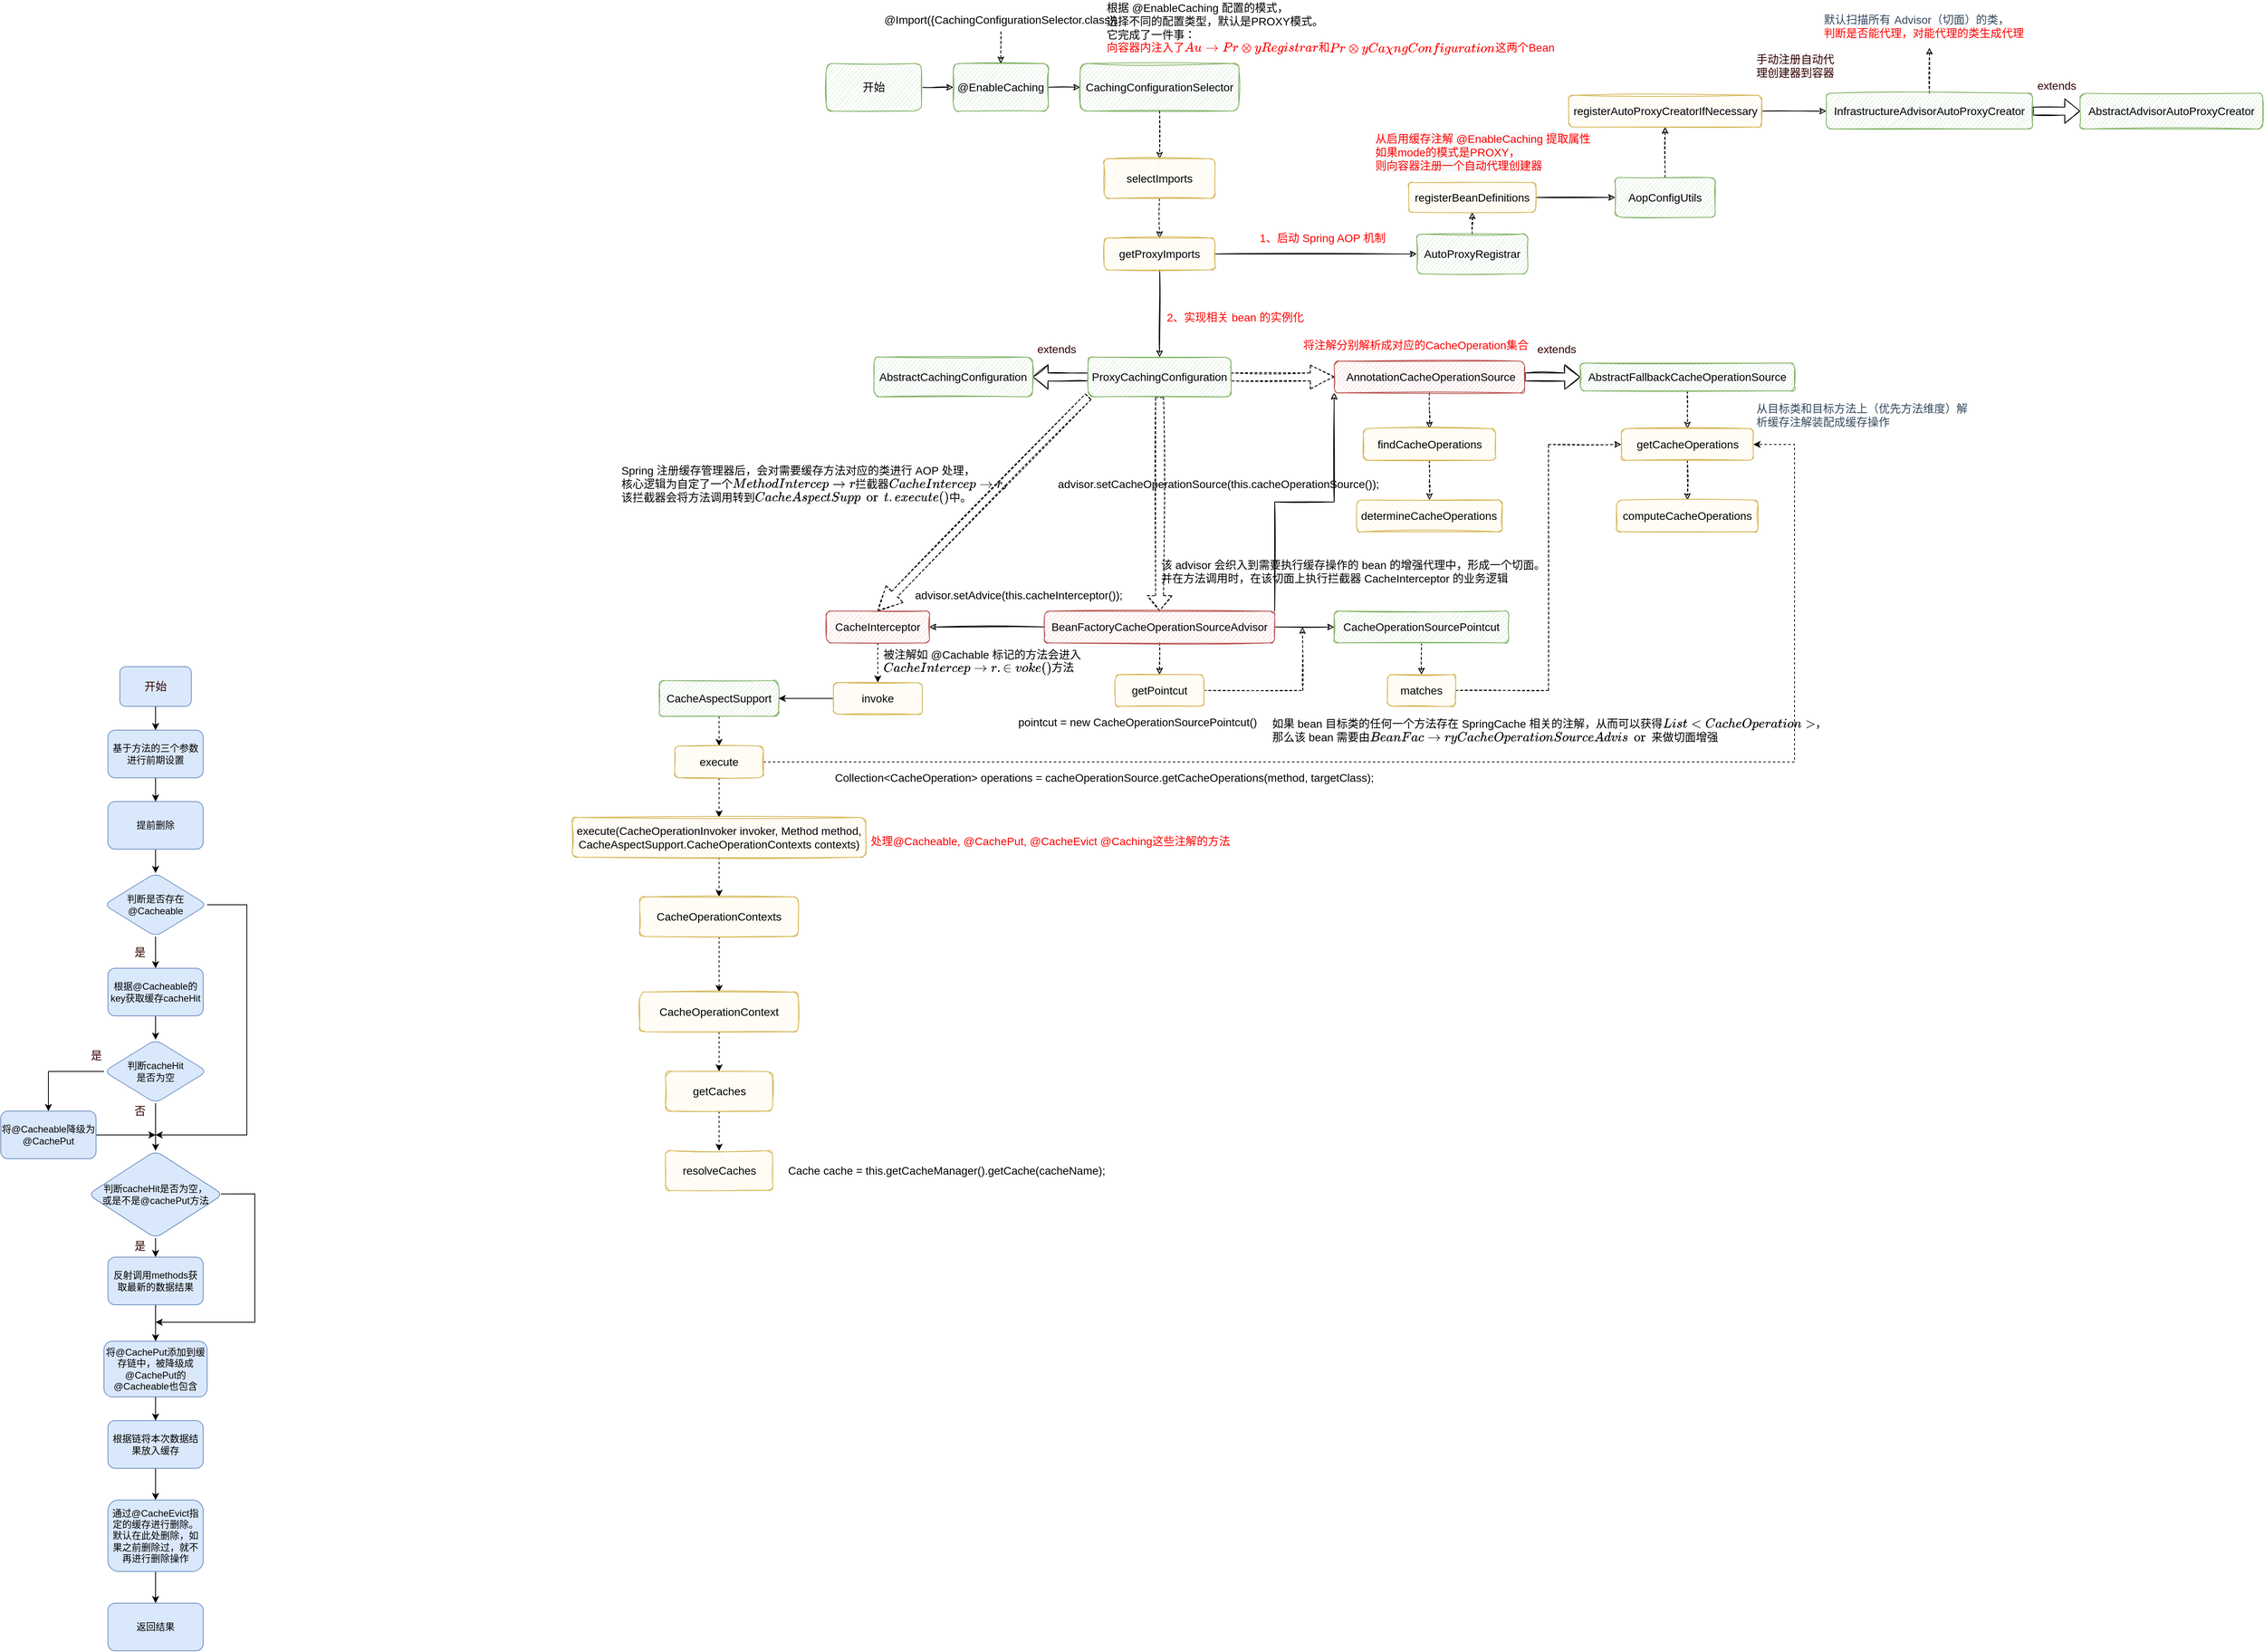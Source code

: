 <mxfile version="18.1.3" type="github" pages="2">
  <diagram id="oZ7pe1yWG27_pTmirBZ8" name="第 1 页">
    <mxGraphModel dx="3261" dy="1136" grid="1" gridSize="10" guides="1" tooltips="1" connect="1" arrows="1" fold="1" page="1" pageScale="1" pageWidth="827" pageHeight="1169" math="0" shadow="0">
      <root>
        <mxCell id="0" />
        <mxCell id="1" parent="0" />
        <mxCell id="ctjncfaqJde0dMd96rV1-2" style="edgeStyle=orthogonalEdgeStyle;rounded=0;sketch=1;orthogonalLoop=1;jettySize=auto;html=1;exitX=1;exitY=0.5;exitDx=0;exitDy=0;entryX=0;entryY=0.5;entryDx=0;entryDy=0;fontSize=14;" parent="1" source="ctjncfaqJde0dMd96rV1-3" target="ctjncfaqJde0dMd96rV1-4" edge="1">
          <mxGeometry relative="1" as="geometry" />
        </mxCell>
        <mxCell id="ctjncfaqJde0dMd96rV1-3" value="&lt;font style=&quot;font-size: 14px&quot;&gt;@EnableCaching&lt;/font&gt;" style="rounded=1;whiteSpace=wrap;html=1;sketch=1;fillColor=#d5e8d4;strokeColor=#82b366;" parent="1" vertex="1">
          <mxGeometry x="-520" y="190" width="120" height="60" as="geometry" />
        </mxCell>
        <mxCell id="ctjncfaqJde0dMd96rV1-4" value="&lt;font style=&quot;font-size: 14px&quot;&gt;CachingConfigurationSelector&lt;/font&gt;" style="rounded=1;whiteSpace=wrap;html=1;sketch=1;fillColor=#d5e8d4;strokeColor=#82b366;" parent="1" vertex="1">
          <mxGeometry x="-360" y="190" width="200" height="60" as="geometry" />
        </mxCell>
        <mxCell id="ctjncfaqJde0dMd96rV1-5" style="edgeStyle=orthogonalEdgeStyle;rounded=0;sketch=1;orthogonalLoop=1;jettySize=auto;html=1;exitX=0.5;exitY=1;exitDx=0;exitDy=0;entryX=0.5;entryY=0;entryDx=0;entryDy=0;fontSize=14;dashed=1;" parent="1" source="ctjncfaqJde0dMd96rV1-4" target="ctjncfaqJde0dMd96rV1-7" edge="1">
          <mxGeometry relative="1" as="geometry" />
        </mxCell>
        <mxCell id="ctjncfaqJde0dMd96rV1-6" style="edgeStyle=orthogonalEdgeStyle;rounded=0;sketch=1;orthogonalLoop=1;jettySize=auto;html=1;exitX=0.5;exitY=1;exitDx=0;exitDy=0;entryX=0.5;entryY=0;entryDx=0;entryDy=0;dashed=1;fontSize=14;" parent="1" source="ctjncfaqJde0dMd96rV1-7" target="ctjncfaqJde0dMd96rV1-13" edge="1">
          <mxGeometry relative="1" as="geometry" />
        </mxCell>
        <mxCell id="ctjncfaqJde0dMd96rV1-7" value="&lt;font style=&quot;font-size: 14px&quot;&gt;selectImports&lt;/font&gt;" style="rounded=1;whiteSpace=wrap;html=1;sketch=1;fillColor=#fff2cc;strokeColor=#d6b656;" parent="1" vertex="1">
          <mxGeometry x="-330" y="310" width="140" height="50" as="geometry" />
        </mxCell>
        <mxCell id="ctjncfaqJde0dMd96rV1-9" style="edgeStyle=orthogonalEdgeStyle;rounded=0;sketch=1;orthogonalLoop=1;jettySize=auto;html=1;exitX=0.5;exitY=1;exitDx=0;exitDy=0;entryX=0.5;entryY=0;entryDx=0;entryDy=0;dashed=1;fontSize=14;" parent="1" source="ctjncfaqJde0dMd96rV1-10" target="ctjncfaqJde0dMd96rV1-3" edge="1">
          <mxGeometry relative="1" as="geometry" />
        </mxCell>
        <mxCell id="ctjncfaqJde0dMd96rV1-10" value="&lt;font style=&quot;font-size: 14px&quot;&gt;@Import({CachingConfigurationSelector.class})&lt;/font&gt;" style="text;html=1;strokeColor=none;fillColor=none;align=center;verticalAlign=middle;whiteSpace=wrap;rounded=0;sketch=1;fontSize=12;" parent="1" vertex="1">
          <mxGeometry x="-490" y="120" width="60" height="30" as="geometry" />
        </mxCell>
        <mxCell id="ctjncfaqJde0dMd96rV1-11" style="edgeStyle=orthogonalEdgeStyle;rounded=0;sketch=1;orthogonalLoop=1;jettySize=auto;html=1;exitX=1;exitY=0.5;exitDx=0;exitDy=0;entryX=0;entryY=0.5;entryDx=0;entryDy=0;fontSize=14;" parent="1" source="ctjncfaqJde0dMd96rV1-13" target="ctjncfaqJde0dMd96rV1-15" edge="1">
          <mxGeometry relative="1" as="geometry" />
        </mxCell>
        <mxCell id="ctjncfaqJde0dMd96rV1-12" style="edgeStyle=orthogonalEdgeStyle;rounded=0;sketch=1;orthogonalLoop=1;jettySize=auto;html=1;exitX=0.5;exitY=1;exitDx=0;exitDy=0;entryX=0.5;entryY=0;entryDx=0;entryDy=0;fontFamily=Helvetica;fontSize=14;fontColor=#FF0000;" parent="1" source="ctjncfaqJde0dMd96rV1-13" target="ctjncfaqJde0dMd96rV1-34" edge="1">
          <mxGeometry relative="1" as="geometry" />
        </mxCell>
        <mxCell id="ctjncfaqJde0dMd96rV1-13" value="&lt;font style=&quot;font-size: 14px&quot;&gt;getProxyImports&lt;/font&gt;" style="rounded=1;whiteSpace=wrap;html=1;sketch=1;fillColor=#fff2cc;strokeColor=#d6b656;" parent="1" vertex="1">
          <mxGeometry x="-330" y="410" width="140" height="40" as="geometry" />
        </mxCell>
        <mxCell id="ctjncfaqJde0dMd96rV1-14" style="edgeStyle=orthogonalEdgeStyle;rounded=0;sketch=1;orthogonalLoop=1;jettySize=auto;html=1;exitX=0.5;exitY=0;exitDx=0;exitDy=0;entryX=0.5;entryY=1;entryDx=0;entryDy=0;fontSize=14;dashed=1;" parent="1" source="ctjncfaqJde0dMd96rV1-15" target="ctjncfaqJde0dMd96rV1-17" edge="1">
          <mxGeometry relative="1" as="geometry" />
        </mxCell>
        <mxCell id="ctjncfaqJde0dMd96rV1-15" value="&lt;font style=&quot;font-size: 14px&quot;&gt;AutoProxyRegistrar&lt;/font&gt;" style="rounded=1;whiteSpace=wrap;html=1;sketch=1;fillColor=#d5e8d4;strokeColor=#82b366;" parent="1" vertex="1">
          <mxGeometry x="64" y="405" width="140" height="50" as="geometry" />
        </mxCell>
        <mxCell id="ctjncfaqJde0dMd96rV1-16" style="edgeStyle=orthogonalEdgeStyle;rounded=0;sketch=1;orthogonalLoop=1;jettySize=auto;html=1;exitX=1;exitY=0.5;exitDx=0;exitDy=0;fontFamily=Helvetica;fontSize=14;fontColor=#330000;" parent="1" source="ctjncfaqJde0dMd96rV1-17" target="ctjncfaqJde0dMd96rV1-21" edge="1">
          <mxGeometry relative="1" as="geometry" />
        </mxCell>
        <mxCell id="ctjncfaqJde0dMd96rV1-17" value="&lt;font style=&quot;font-size: 14px&quot;&gt;registerBeanDefinitions&lt;/font&gt;" style="rounded=1;whiteSpace=wrap;html=1;sketch=1;fillColor=#fff2cc;strokeColor=#d6b656;" parent="1" vertex="1">
          <mxGeometry x="54" y="340" width="160" height="37.5" as="geometry" />
        </mxCell>
        <mxCell id="ctjncfaqJde0dMd96rV1-18" value="" style="edgeStyle=orthogonalEdgeStyle;rounded=0;sketch=1;orthogonalLoop=1;jettySize=auto;html=1;fontSize=14;" parent="1" source="ctjncfaqJde0dMd96rV1-19" target="ctjncfaqJde0dMd96rV1-3" edge="1">
          <mxGeometry relative="1" as="geometry" />
        </mxCell>
        <mxCell id="ctjncfaqJde0dMd96rV1-19" value="&lt;span style=&quot;font-size: 14px&quot;&gt;开始&lt;/span&gt;" style="rounded=1;whiteSpace=wrap;html=1;sketch=1;fillColor=#d5e8d4;strokeColor=#82b366;" parent="1" vertex="1">
          <mxGeometry x="-680" y="190" width="120" height="60" as="geometry" />
        </mxCell>
        <mxCell id="ctjncfaqJde0dMd96rV1-20" style="edgeStyle=orthogonalEdgeStyle;rounded=0;sketch=1;orthogonalLoop=1;jettySize=auto;html=1;exitX=0.5;exitY=0;exitDx=0;exitDy=0;entryX=0.5;entryY=1;entryDx=0;entryDy=0;fontFamily=Helvetica;fontSize=14;fontColor=#330000;dashed=1;" parent="1" source="ctjncfaqJde0dMd96rV1-21" target="ctjncfaqJde0dMd96rV1-24" edge="1">
          <mxGeometry relative="1" as="geometry" />
        </mxCell>
        <mxCell id="ctjncfaqJde0dMd96rV1-21" value="&lt;font style=&quot;font-size: 14px&quot;&gt;AopConfigUtils&lt;/font&gt;" style="rounded=1;whiteSpace=wrap;html=1;sketch=1;fillColor=#d5e8d4;strokeColor=#82b366;" parent="1" vertex="1">
          <mxGeometry x="314" y="333.75" width="126" height="50" as="geometry" />
        </mxCell>
        <mxCell id="ctjncfaqJde0dMd96rV1-22" value="&lt;span style=&quot;text-indent: 0px ; background-color: rgb(248 , 248 , 248) ; display: inline ; float: none&quot;&gt;&lt;font color=&quot;#ff0000&quot;&gt;从启用缓存注解 @EnableCaching 提取属性&lt;br&gt;如果mode的模式是PROXY，&lt;br&gt;则向容器注册一个自动代理创建器&lt;/font&gt;&lt;/span&gt;" style="text;whiteSpace=wrap;html=1;fontSize=14;" parent="1" vertex="1">
          <mxGeometry x="10" y="270" width="280" height="50" as="geometry" />
        </mxCell>
        <mxCell id="ctjncfaqJde0dMd96rV1-23" style="edgeStyle=orthogonalEdgeStyle;rounded=0;sketch=1;orthogonalLoop=1;jettySize=auto;html=1;exitX=1;exitY=0.5;exitDx=0;exitDy=0;entryX=0;entryY=0.5;entryDx=0;entryDy=0;fontFamily=Helvetica;fontSize=14;fontColor=#330000;" parent="1" source="ctjncfaqJde0dMd96rV1-24" target="ctjncfaqJde0dMd96rV1-27" edge="1">
          <mxGeometry relative="1" as="geometry" />
        </mxCell>
        <mxCell id="ctjncfaqJde0dMd96rV1-24" value="&lt;font style=&quot;font-size: 14px&quot;&gt;registerAutoProxyCreatorIfNecessary&lt;/font&gt;" style="rounded=1;whiteSpace=wrap;html=1;sketch=1;fillColor=#fff2cc;strokeColor=#d6b656;" parent="1" vertex="1">
          <mxGeometry x="255.5" y="230" width="243" height="40" as="geometry" />
        </mxCell>
        <mxCell id="ctjncfaqJde0dMd96rV1-25" style="edgeStyle=orthogonalEdgeStyle;rounded=0;sketch=1;orthogonalLoop=1;jettySize=auto;html=1;exitX=0.5;exitY=0;exitDx=0;exitDy=0;entryX=0.5;entryY=1;entryDx=0;entryDy=0;fontFamily=Helvetica;fontSize=14;fontColor=#330000;dashed=1;" parent="1" source="ctjncfaqJde0dMd96rV1-27" target="ctjncfaqJde0dMd96rV1-29" edge="1">
          <mxGeometry relative="1" as="geometry" />
        </mxCell>
        <mxCell id="ctjncfaqJde0dMd96rV1-26" value="" style="edgeStyle=orthogonalEdgeStyle;rounded=0;sketch=1;orthogonalLoop=1;jettySize=auto;html=1;fontFamily=Helvetica;fontSize=14;fontColor=#FF0000;endArrow=classic;endFill=1;shape=flexArrow;" parent="1" source="ctjncfaqJde0dMd96rV1-27" target="ctjncfaqJde0dMd96rV1-60" edge="1">
          <mxGeometry relative="1" as="geometry" />
        </mxCell>
        <mxCell id="ctjncfaqJde0dMd96rV1-27" value="&lt;font style=&quot;font-size: 14px&quot;&gt;InfrastructureAdvisorAutoProxyCreator&lt;/font&gt;" style="rounded=1;whiteSpace=wrap;html=1;sketch=1;fillColor=#d5e8d4;strokeColor=#82b366;" parent="1" vertex="1">
          <mxGeometry x="580" y="227.5" width="260" height="45" as="geometry" />
        </mxCell>
        <mxCell id="ctjncfaqJde0dMd96rV1-28" value="&lt;font color=&quot;#330000&quot;&gt;&lt;span style=&quot;background-color: rgb(248 , 248 , 248)&quot;&gt;手动注册自动代理创建器到容器&lt;/span&gt;&lt;/font&gt;" style="text;whiteSpace=wrap;html=1;fontSize=14;" parent="1" vertex="1">
          <mxGeometry x="490" y="170" width="103" height="30" as="geometry" />
        </mxCell>
        <mxCell id="ctjncfaqJde0dMd96rV1-29" value="&lt;span style=&quot;font-style: normal ; font-weight: 400 ; letter-spacing: normal ; text-indent: 0px ; text-transform: none ; word-spacing: 0.9px ; background-color: rgb(255 , 255 , 255) ; display: inline ; float: none&quot;&gt;&lt;font style=&quot;font-size: 14px&quot;&gt;&lt;font color=&quot;#34495e&quot;&gt;默认扫描所有 Advisor（切面）的类，&lt;/font&gt;&lt;br&gt;&lt;font color=&quot;#ff0000&quot;&gt;判断是否能代理，对能代理的类生成代理&lt;/font&gt;&lt;/font&gt;&lt;/span&gt;" style="text;whiteSpace=wrap;html=1;fontSize=14;fontFamily=Helvetica;fontColor=#330000;" parent="1" vertex="1">
          <mxGeometry x="575" y="120" width="270" height="50" as="geometry" />
        </mxCell>
        <mxCell id="ctjncfaqJde0dMd96rV1-30" style="edgeStyle=orthogonalEdgeStyle;rounded=0;sketch=1;orthogonalLoop=1;jettySize=auto;html=1;exitX=0;exitY=0.5;exitDx=0;exitDy=0;entryX=1;entryY=0.5;entryDx=0;entryDy=0;fontFamily=Helvetica;fontSize=14;fontColor=#FF0000;shape=flexArrow;" parent="1" source="ctjncfaqJde0dMd96rV1-34" target="ctjncfaqJde0dMd96rV1-35" edge="1">
          <mxGeometry relative="1" as="geometry" />
        </mxCell>
        <mxCell id="ctjncfaqJde0dMd96rV1-31" style="edgeStyle=orthogonalEdgeStyle;rounded=0;sketch=1;orthogonalLoop=1;jettySize=auto;html=1;exitX=1;exitY=0.5;exitDx=0;exitDy=0;fontFamily=Helvetica;fontSize=14;fontColor=#FF0000;endArrow=classic;endFill=1;shape=arrow;dashed=1;" parent="1" source="ctjncfaqJde0dMd96rV1-34" target="ctjncfaqJde0dMd96rV1-46" edge="1">
          <mxGeometry relative="1" as="geometry" />
        </mxCell>
        <mxCell id="ctjncfaqJde0dMd96rV1-32" style="edgeStyle=orthogonalEdgeStyle;rounded=0;sketch=1;orthogonalLoop=1;jettySize=auto;html=1;exitX=0.5;exitY=1;exitDx=0;exitDy=0;entryX=0.5;entryY=0;entryDx=0;entryDy=0;fontFamily=Helvetica;fontSize=14;fontColor=#FF0000;endArrow=classic;endFill=1;shape=flexArrow;dashed=1;" parent="1" source="ctjncfaqJde0dMd96rV1-34" target="ctjncfaqJde0dMd96rV1-43" edge="1">
          <mxGeometry relative="1" as="geometry" />
        </mxCell>
        <mxCell id="ctjncfaqJde0dMd96rV1-33" style="edgeStyle=orthogonalEdgeStyle;rounded=0;sketch=1;orthogonalLoop=1;jettySize=auto;html=1;exitX=0;exitY=1;exitDx=0;exitDy=0;entryX=0.5;entryY=0;entryDx=0;entryDy=0;fontFamily=Helvetica;fontSize=14;fontColor=#FF0000;endArrow=classic;endFill=1;shape=arrow;dashed=1;" parent="1" source="ctjncfaqJde0dMd96rV1-34" target="ctjncfaqJde0dMd96rV1-47" edge="1">
          <mxGeometry relative="1" as="geometry" />
        </mxCell>
        <mxCell id="ctjncfaqJde0dMd96rV1-34" value="&lt;font style=&quot;font-size: 14px&quot;&gt;ProxyCachingConfiguration&lt;/font&gt;" style="rounded=1;whiteSpace=wrap;html=1;sketch=1;fillColor=#d5e8d4;strokeColor=#82b366;" parent="1" vertex="1">
          <mxGeometry x="-350" y="560" width="180" height="50" as="geometry" />
        </mxCell>
        <mxCell id="ctjncfaqJde0dMd96rV1-35" value="&lt;font style=&quot;font-size: 14px&quot;&gt;AbstractCachingConfiguration&lt;/font&gt;" style="rounded=1;whiteSpace=wrap;html=1;sketch=1;fillColor=#d5e8d4;strokeColor=#82b366;" parent="1" vertex="1">
          <mxGeometry x="-620" y="560" width="200" height="50" as="geometry" />
        </mxCell>
        <mxCell id="ctjncfaqJde0dMd96rV1-36" value="&lt;font color=&quot;#330000&quot;&gt;extends&lt;/font&gt;" style="text;html=1;align=center;verticalAlign=middle;resizable=0;points=[];autosize=1;strokeColor=none;fillColor=none;fontSize=14;fontFamily=Helvetica;fontColor=#FF0000;" parent="1" vertex="1">
          <mxGeometry x="-420" y="540" width="60" height="20" as="geometry" />
        </mxCell>
        <mxCell id="ctjncfaqJde0dMd96rV1-37" value="&lt;font color=&quot;#ff0000&quot;&gt;1、启动 Spring AOP 机制&lt;/font&gt;" style="text;html=1;align=center;verticalAlign=middle;resizable=0;points=[];autosize=1;strokeColor=none;fillColor=none;fontSize=14;" parent="1" vertex="1">
          <mxGeometry x="-140" y="400" width="170" height="20" as="geometry" />
        </mxCell>
        <mxCell id="ctjncfaqJde0dMd96rV1-38" value="&lt;font color=&quot;#ff0000&quot;&gt;2、实现相关 bean 的实例化&lt;/font&gt;" style="text;html=1;align=center;verticalAlign=middle;resizable=0;points=[];autosize=1;strokeColor=none;fillColor=none;fontSize=14;" parent="1" vertex="1">
          <mxGeometry x="-260" y="500" width="190" height="20" as="geometry" />
        </mxCell>
        <mxCell id="ctjncfaqJde0dMd96rV1-39" value="" style="edgeStyle=orthogonalEdgeStyle;rounded=0;sketch=1;orthogonalLoop=1;jettySize=auto;html=1;fontFamily=Helvetica;fontSize=14;fontColor=#FF0000;endArrow=classic;endFill=1;" parent="1" source="ctjncfaqJde0dMd96rV1-43" target="ctjncfaqJde0dMd96rV1-63" edge="1">
          <mxGeometry relative="1" as="geometry" />
        </mxCell>
        <mxCell id="ctjncfaqJde0dMd96rV1-40" value="" style="edgeStyle=orthogonalEdgeStyle;rounded=0;sketch=1;orthogonalLoop=1;jettySize=auto;html=1;fontFamily=Helvetica;fontSize=14;fontColor=#FF0000;endArrow=classic;endFill=1;dashed=1;" parent="1" source="ctjncfaqJde0dMd96rV1-43" target="ctjncfaqJde0dMd96rV1-65" edge="1">
          <mxGeometry relative="1" as="geometry" />
        </mxCell>
        <mxCell id="ctjncfaqJde0dMd96rV1-41" style="edgeStyle=orthogonalEdgeStyle;rounded=0;sketch=1;orthogonalLoop=1;jettySize=auto;html=1;exitX=1;exitY=0;exitDx=0;exitDy=0;entryX=0;entryY=1;entryDx=0;entryDy=0;fontFamily=Helvetica;fontSize=14;fontColor=#FF0000;endArrow=classic;endFill=1;" parent="1" source="ctjncfaqJde0dMd96rV1-43" target="ctjncfaqJde0dMd96rV1-46" edge="1">
          <mxGeometry relative="1" as="geometry" />
        </mxCell>
        <mxCell id="ctjncfaqJde0dMd96rV1-42" style="edgeStyle=orthogonalEdgeStyle;rounded=0;sketch=1;orthogonalLoop=1;jettySize=auto;html=1;exitX=0;exitY=0.5;exitDx=0;exitDy=0;entryX=1;entryY=0.5;entryDx=0;entryDy=0;fontFamily=Helvetica;fontSize=14;fontColor=#FF0000;endArrow=classic;endFill=1;" parent="1" source="ctjncfaqJde0dMd96rV1-43" target="ctjncfaqJde0dMd96rV1-47" edge="1">
          <mxGeometry relative="1" as="geometry" />
        </mxCell>
        <mxCell id="ctjncfaqJde0dMd96rV1-43" value="&lt;font style=&quot;font-size: 14px&quot;&gt;BeanFactoryCacheOperationSourceAdvisor&lt;/font&gt;" style="rounded=1;whiteSpace=wrap;html=1;sketch=1;fillColor=#f8cecc;strokeColor=#b85450;" parent="1" vertex="1">
          <mxGeometry x="-405" y="880" width="290" height="40" as="geometry" />
        </mxCell>
        <mxCell id="ctjncfaqJde0dMd96rV1-44" style="edgeStyle=orthogonalEdgeStyle;rounded=0;sketch=1;orthogonalLoop=1;jettySize=auto;html=1;exitX=1;exitY=0.5;exitDx=0;exitDy=0;entryX=0;entryY=0.5;entryDx=0;entryDy=0;fontFamily=Helvetica;fontSize=14;fontColor=#FF0000;endArrow=classic;endFill=1;shape=flexArrow;" parent="1" source="ctjncfaqJde0dMd96rV1-46" target="ctjncfaqJde0dMd96rV1-49" edge="1">
          <mxGeometry relative="1" as="geometry" />
        </mxCell>
        <mxCell id="ctjncfaqJde0dMd96rV1-45" value="" style="edgeStyle=orthogonalEdgeStyle;rounded=0;sketch=1;orthogonalLoop=1;jettySize=auto;html=1;dashed=1;fontFamily=Helvetica;fontSize=14;fontColor=#FF0000;endArrow=classic;endFill=1;" parent="1" source="ctjncfaqJde0dMd96rV1-46" target="ctjncfaqJde0dMd96rV1-57" edge="1">
          <mxGeometry relative="1" as="geometry" />
        </mxCell>
        <mxCell id="ctjncfaqJde0dMd96rV1-46" value="&lt;font style=&quot;font-size: 14px&quot;&gt;&amp;nbsp;AnnotationCacheOperationSource&lt;/font&gt;" style="rounded=1;whiteSpace=wrap;html=1;sketch=1;fillColor=#f8cecc;strokeColor=#b85450;" parent="1" vertex="1">
          <mxGeometry x="-40" y="565" width="240" height="40" as="geometry" />
        </mxCell>
        <mxCell id="ctjncfaqJde0dMd96rV1-76" value="" style="edgeStyle=orthogonalEdgeStyle;rounded=0;orthogonalLoop=1;jettySize=auto;html=1;dashed=1;" parent="1" source="ctjncfaqJde0dMd96rV1-47" target="ctjncfaqJde0dMd96rV1-75" edge="1">
          <mxGeometry relative="1" as="geometry" />
        </mxCell>
        <mxCell id="ctjncfaqJde0dMd96rV1-47" value="&lt;font style=&quot;font-size: 14px&quot;&gt;CacheInterceptor&lt;/font&gt;" style="rounded=1;whiteSpace=wrap;html=1;sketch=1;fillColor=#f8cecc;strokeColor=#b85450;" parent="1" vertex="1">
          <mxGeometry x="-680" y="880" width="130" height="40" as="geometry" />
        </mxCell>
        <mxCell id="ctjncfaqJde0dMd96rV1-48" value="" style="edgeStyle=orthogonalEdgeStyle;rounded=0;sketch=1;orthogonalLoop=1;jettySize=auto;html=1;fontFamily=Helvetica;fontSize=14;fontColor=#FF0000;endArrow=classic;endFill=1;dashed=1;" parent="1" source="ctjncfaqJde0dMd96rV1-49" target="ctjncfaqJde0dMd96rV1-52" edge="1">
          <mxGeometry relative="1" as="geometry" />
        </mxCell>
        <mxCell id="ctjncfaqJde0dMd96rV1-49" value="&lt;font style=&quot;font-size: 14px&quot;&gt;AbstractFallbackCacheOperationSource&lt;/font&gt;" style="rounded=1;whiteSpace=wrap;html=1;sketch=1;fillColor=#d5e8d4;strokeColor=#82b366;" parent="1" vertex="1">
          <mxGeometry x="270" y="567.5" width="270" height="35" as="geometry" />
        </mxCell>
        <mxCell id="ctjncfaqJde0dMd96rV1-50" value="&lt;font color=&quot;#330000&quot;&gt;extends&lt;/font&gt;" style="text;html=1;align=center;verticalAlign=middle;resizable=0;points=[];autosize=1;strokeColor=none;fillColor=none;fontSize=14;fontFamily=Helvetica;fontColor=#FF0000;" parent="1" vertex="1">
          <mxGeometry x="210" y="540" width="60" height="20" as="geometry" />
        </mxCell>
        <mxCell id="ctjncfaqJde0dMd96rV1-51" value="" style="edgeStyle=orthogonalEdgeStyle;rounded=0;sketch=1;orthogonalLoop=1;jettySize=auto;html=1;dashed=1;fontFamily=Helvetica;fontSize=14;fontColor=#FF0000;endArrow=classic;endFill=1;" parent="1" source="ctjncfaqJde0dMd96rV1-52" target="ctjncfaqJde0dMd96rV1-53" edge="1">
          <mxGeometry relative="1" as="geometry" />
        </mxCell>
        <mxCell id="ctjncfaqJde0dMd96rV1-52" value="&lt;font style=&quot;font-size: 14px&quot;&gt;getCacheOperations&lt;/font&gt;" style="rounded=1;whiteSpace=wrap;html=1;sketch=1;fillColor=#fff2cc;strokeColor=#d6b656;" parent="1" vertex="1">
          <mxGeometry x="321.75" y="650" width="166.5" height="40" as="geometry" />
        </mxCell>
        <mxCell id="ctjncfaqJde0dMd96rV1-53" value="&lt;font style=&quot;font-size: 14px&quot;&gt;computeCacheOperations&lt;/font&gt;" style="rounded=1;whiteSpace=wrap;html=1;sketch=1;fillColor=#fff2cc;strokeColor=#d6b656;" parent="1" vertex="1">
          <mxGeometry x="315.87" y="740" width="178.25" height="40" as="geometry" />
        </mxCell>
        <mxCell id="ctjncfaqJde0dMd96rV1-54" value="&lt;font color=&quot;#34495e&quot;&gt;&lt;span style=&quot;word-spacing: 0.9px&quot;&gt;从目标类和目标方法上（优先方法维度）解析缓存注解装配成缓存操作&lt;/span&gt;&lt;/font&gt;" style="text;whiteSpace=wrap;html=1;fontSize=14;fontFamily=Helvetica;fontColor=#330000;" parent="1" vertex="1">
          <mxGeometry x="490" y="610" width="270" height="50" as="geometry" />
        </mxCell>
        <mxCell id="ctjncfaqJde0dMd96rV1-55" value="&lt;font color=&quot;#ff0000&quot;&gt;&lt;span style=&quot;word-spacing: 0.9px&quot;&gt;将注解分别解析成对应的&lt;/span&gt;&lt;span style=&quot;word-spacing: 0.9px&quot;&gt;CacheOperation集合&lt;/span&gt;&lt;/font&gt;" style="text;whiteSpace=wrap;html=1;fontSize=14;fontFamily=Helvetica;fontColor=#330000;" parent="1" vertex="1">
          <mxGeometry x="-81" y="530" width="295" height="30" as="geometry" />
        </mxCell>
        <mxCell id="ctjncfaqJde0dMd96rV1-56" value="" style="edgeStyle=orthogonalEdgeStyle;rounded=0;sketch=1;orthogonalLoop=1;jettySize=auto;html=1;dashed=1;fontFamily=Helvetica;fontSize=14;fontColor=#FF0000;endArrow=classic;endFill=1;" parent="1" source="ctjncfaqJde0dMd96rV1-57" target="ctjncfaqJde0dMd96rV1-58" edge="1">
          <mxGeometry relative="1" as="geometry" />
        </mxCell>
        <mxCell id="ctjncfaqJde0dMd96rV1-57" value="&lt;font style=&quot;font-size: 14px&quot;&gt;findCacheOperations&lt;/font&gt;" style="rounded=1;whiteSpace=wrap;html=1;sketch=1;fillColor=#fff2cc;strokeColor=#d6b656;" parent="1" vertex="1">
          <mxGeometry x="-3.25" y="650" width="166.5" height="40" as="geometry" />
        </mxCell>
        <mxCell id="ctjncfaqJde0dMd96rV1-58" value="&lt;font style=&quot;font-size: 14px&quot;&gt;determineCacheOperations&lt;/font&gt;" style="rounded=1;whiteSpace=wrap;html=1;sketch=1;fillColor=#fff2cc;strokeColor=#d6b656;" parent="1" vertex="1">
          <mxGeometry x="-11.63" y="740" width="183.25" height="40" as="geometry" />
        </mxCell>
        <mxCell id="ctjncfaqJde0dMd96rV1-59" value="该 advisor 会织入到需要执行缓存操作的 bean 的增强代理中，形成一个切面。&lt;br&gt;并在方法调用时，在该切面上执行拦截器 CacheInterceptor 的业务逻辑" style="text;html=1;align=left;verticalAlign=middle;resizable=0;points=[];autosize=1;strokeColor=none;fillColor=none;fontSize=14;" parent="1" vertex="1">
          <mxGeometry x="-260" y="810" width="500" height="40" as="geometry" />
        </mxCell>
        <mxCell id="ctjncfaqJde0dMd96rV1-60" value="&lt;font style=&quot;font-size: 14px&quot;&gt;AbstractAdvisorAutoProxyCreator&lt;/font&gt;" style="rounded=1;whiteSpace=wrap;html=1;sketch=1;fillColor=#d5e8d4;strokeColor=#82b366;" parent="1" vertex="1">
          <mxGeometry x="900" y="227.5" width="230" height="45" as="geometry" />
        </mxCell>
        <mxCell id="ctjncfaqJde0dMd96rV1-61" value="&lt;font color=&quot;#330000&quot;&gt;extends&lt;/font&gt;" style="text;html=1;align=center;verticalAlign=middle;resizable=0;points=[];autosize=1;strokeColor=none;fillColor=none;fontSize=14;fontFamily=Helvetica;fontColor=#FF0000;" parent="1" vertex="1">
          <mxGeometry x="840" y="207.5" width="60" height="20" as="geometry" />
        </mxCell>
        <mxCell id="ctjncfaqJde0dMd96rV1-62" value="" style="edgeStyle=orthogonalEdgeStyle;rounded=0;sketch=1;orthogonalLoop=1;jettySize=auto;html=1;dashed=1;fontFamily=Helvetica;fontSize=14;fontColor=#FF0000;endArrow=classic;endFill=1;" parent="1" source="ctjncfaqJde0dMd96rV1-63" target="ctjncfaqJde0dMd96rV1-68" edge="1">
          <mxGeometry relative="1" as="geometry" />
        </mxCell>
        <mxCell id="ctjncfaqJde0dMd96rV1-63" value="&lt;font style=&quot;font-size: 14px&quot;&gt;CacheOperationSourcePointcut&lt;/font&gt;" style="rounded=1;whiteSpace=wrap;html=1;sketch=1;fillColor=#d5e8d4;strokeColor=#82b366;" parent="1" vertex="1">
          <mxGeometry x="-40" y="880" width="220" height="40" as="geometry" />
        </mxCell>
        <mxCell id="ctjncfaqJde0dMd96rV1-64" style="edgeStyle=orthogonalEdgeStyle;rounded=0;sketch=1;orthogonalLoop=1;jettySize=auto;html=1;exitX=1;exitY=0.5;exitDx=0;exitDy=0;dashed=1;fontFamily=Helvetica;fontSize=14;fontColor=#FF0000;endArrow=classic;endFill=1;" parent="1" source="ctjncfaqJde0dMd96rV1-65" edge="1">
          <mxGeometry relative="1" as="geometry">
            <mxPoint x="-80" y="900" as="targetPoint" />
          </mxGeometry>
        </mxCell>
        <mxCell id="ctjncfaqJde0dMd96rV1-65" value="&lt;font style=&quot;font-size: 14px&quot;&gt;getPointcut&lt;/font&gt;" style="rounded=1;whiteSpace=wrap;html=1;sketch=1;fillColor=#fff2cc;strokeColor=#d6b656;" parent="1" vertex="1">
          <mxGeometry x="-315.82" y="960" width="111.63" height="40" as="geometry" />
        </mxCell>
        <mxCell id="ctjncfaqJde0dMd96rV1-66" value="pointcut = new CacheOperationSourcePointcut()" style="text;html=1;align=left;verticalAlign=middle;resizable=0;points=[];autosize=1;strokeColor=none;fillColor=none;fontSize=14;" parent="1" vertex="1">
          <mxGeometry x="-440" y="1010" width="320" height="20" as="geometry" />
        </mxCell>
        <mxCell id="ctjncfaqJde0dMd96rV1-67" style="edgeStyle=orthogonalEdgeStyle;rounded=0;sketch=1;orthogonalLoop=1;jettySize=auto;html=1;exitX=1;exitY=0.5;exitDx=0;exitDy=0;entryX=0;entryY=0.5;entryDx=0;entryDy=0;dashed=1;fontFamily=Helvetica;fontSize=14;fontColor=#FF0000;endArrow=classic;endFill=1;" parent="1" source="ctjncfaqJde0dMd96rV1-68" target="ctjncfaqJde0dMd96rV1-52" edge="1">
          <mxGeometry relative="1" as="geometry">
            <Array as="points">
              <mxPoint x="230" y="980" />
              <mxPoint x="230" y="670" />
            </Array>
          </mxGeometry>
        </mxCell>
        <mxCell id="ctjncfaqJde0dMd96rV1-68" value="&lt;font style=&quot;font-size: 14px&quot;&gt;matches&lt;/font&gt;" style="rounded=1;whiteSpace=wrap;html=1;sketch=1;fillColor=#fff2cc;strokeColor=#d6b656;" parent="1" vertex="1">
          <mxGeometry x="27.09" y="960" width="85.82" height="40" as="geometry" />
        </mxCell>
        <mxCell id="ctjncfaqJde0dMd96rV1-69" value="如果 bean 目标类的任何一个方法存在 SpringCache 相关的注解，从而可以获得`List&amp;lt;CacheOperation&amp;gt;`，&lt;br&gt;那么该 bean 需要由`BeanFactoryCacheOperationSourceAdvisor`来做切面增强" style="text;html=1;align=left;verticalAlign=middle;resizable=0;points=[];autosize=1;strokeColor=none;fillColor=none;fontSize=14;" parent="1" vertex="1">
          <mxGeometry x="-120" y="1010" width="670" height="40" as="geometry" />
        </mxCell>
        <mxCell id="ctjncfaqJde0dMd96rV1-70" value="advisor.setCacheOperationSource(this.cacheOperationSource());" style="text;html=1;align=left;verticalAlign=middle;resizable=0;points=[];autosize=1;strokeColor=none;fillColor=none;fontSize=14;" parent="1" vertex="1">
          <mxGeometry x="-390" y="710" width="420" height="20" as="geometry" />
        </mxCell>
        <mxCell id="ctjncfaqJde0dMd96rV1-71" value="advisor.setAdvice(this.cacheInterceptor());" style="text;html=1;align=left;verticalAlign=middle;resizable=0;points=[];autosize=1;strokeColor=none;fillColor=none;fontSize=14;" parent="1" vertex="1">
          <mxGeometry x="-570" y="850" width="280" height="20" as="geometry" />
        </mxCell>
        <mxCell id="ctjncfaqJde0dMd96rV1-81" value="" style="edgeStyle=orthogonalEdgeStyle;rounded=0;orthogonalLoop=1;jettySize=auto;html=1;dashed=1;" parent="1" source="ctjncfaqJde0dMd96rV1-72" target="ctjncfaqJde0dMd96rV1-78" edge="1">
          <mxGeometry relative="1" as="geometry" />
        </mxCell>
        <mxCell id="ctjncfaqJde0dMd96rV1-72" value="&lt;font style=&quot;font-size: 14px&quot;&gt;CacheAspectSupport&lt;/font&gt;" style="rounded=1;whiteSpace=wrap;html=1;sketch=1;fillColor=#d5e8d4;strokeColor=#82b366;" parent="1" vertex="1">
          <mxGeometry x="-890" y="967.5" width="150" height="45" as="geometry" />
        </mxCell>
        <mxCell id="ctjncfaqJde0dMd96rV1-74" value="Spring 注册缓存管理器后，会对需要缓存方法对应的类进行 AOP 处理，&lt;br&gt;核心逻辑为自定了一个`MethodInterceptor`拦截器`CacheInterceptor`，&lt;br&gt;该拦截器会将方法调用转到`CacheAspectSupport.execute()`中。" style="text;html=1;align=left;verticalAlign=middle;resizable=0;points=[];autosize=1;strokeColor=none;fillColor=none;fontSize=14;" parent="1" vertex="1">
          <mxGeometry x="-940" y="690" width="460" height="60" as="geometry" />
        </mxCell>
        <mxCell id="ctjncfaqJde0dMd96rV1-80" value="" style="edgeStyle=orthogonalEdgeStyle;rounded=0;orthogonalLoop=1;jettySize=auto;html=1;" parent="1" source="ctjncfaqJde0dMd96rV1-75" target="ctjncfaqJde0dMd96rV1-72" edge="1">
          <mxGeometry relative="1" as="geometry" />
        </mxCell>
        <mxCell id="ctjncfaqJde0dMd96rV1-75" value="&lt;font style=&quot;font-size: 14px&quot;&gt;invoke&lt;/font&gt;" style="rounded=1;whiteSpace=wrap;html=1;sketch=1;fillColor=#fff2cc;strokeColor=#d6b656;" parent="1" vertex="1">
          <mxGeometry x="-670.82" y="970" width="111.63" height="40" as="geometry" />
        </mxCell>
        <mxCell id="ctjncfaqJde0dMd96rV1-77" value="被注解如 @Cachable 标记的方法会进入&lt;br&gt;`CacheInterceptor.invoke()`方法" style="text;html=1;align=left;verticalAlign=middle;resizable=0;points=[];autosize=1;strokeColor=none;fillColor=none;fontSize=14;" parent="1" vertex="1">
          <mxGeometry x="-610" y="922.5" width="260" height="40" as="geometry" />
        </mxCell>
        <mxCell id="ctjncfaqJde0dMd96rV1-82" style="edgeStyle=orthogonalEdgeStyle;rounded=0;orthogonalLoop=1;jettySize=auto;html=1;exitX=1;exitY=0.5;exitDx=0;exitDy=0;entryX=1;entryY=0.5;entryDx=0;entryDy=0;dashed=1;" parent="1" source="ctjncfaqJde0dMd96rV1-78" target="ctjncfaqJde0dMd96rV1-52" edge="1">
          <mxGeometry relative="1" as="geometry">
            <Array as="points">
              <mxPoint x="540" y="1070" />
              <mxPoint x="540" y="670" />
            </Array>
          </mxGeometry>
        </mxCell>
        <mxCell id="ctjncfaqJde0dMd96rV1-85" value="" style="edgeStyle=orthogonalEdgeStyle;rounded=0;orthogonalLoop=1;jettySize=auto;html=1;dashed=1;" parent="1" source="ctjncfaqJde0dMd96rV1-78" target="ctjncfaqJde0dMd96rV1-84" edge="1">
          <mxGeometry relative="1" as="geometry" />
        </mxCell>
        <mxCell id="ctjncfaqJde0dMd96rV1-78" value="&lt;font style=&quot;font-size: 14px&quot;&gt;execute&lt;/font&gt;" style="rounded=1;whiteSpace=wrap;html=1;sketch=1;fillColor=#fff2cc;strokeColor=#d6b656;" parent="1" vertex="1">
          <mxGeometry x="-870.82" y="1050" width="111.63" height="40" as="geometry" />
        </mxCell>
        <mxCell id="ctjncfaqJde0dMd96rV1-83" value="Collection&amp;lt;CacheOperation&amp;gt; operations = cacheOperationSource.getCacheOperations(method, targetClass);" style="text;html=1;align=left;verticalAlign=middle;resizable=0;points=[];autosize=1;strokeColor=none;fillColor=none;fontSize=14;" parent="1" vertex="1">
          <mxGeometry x="-670.82" y="1080" width="690" height="20" as="geometry" />
        </mxCell>
        <mxCell id="ctjncfaqJde0dMd96rV1-97" value="" style="edgeStyle=orthogonalEdgeStyle;rounded=0;orthogonalLoop=1;jettySize=auto;html=1;dashed=1;fontColor=#FF0000;" parent="1" source="ctjncfaqJde0dMd96rV1-84" target="ctjncfaqJde0dMd96rV1-87" edge="1">
          <mxGeometry relative="1" as="geometry" />
        </mxCell>
        <mxCell id="ctjncfaqJde0dMd96rV1-84" value="&lt;font style=&quot;font-size: 14px&quot;&gt;execute(CacheOperationInvoker invoker, Method method, CacheAspectSupport.CacheOperationContexts contexts)&lt;/font&gt;" style="rounded=1;whiteSpace=wrap;html=1;sketch=1;fillColor=#fff2cc;strokeColor=#d6b656;" parent="1" vertex="1">
          <mxGeometry x="-1000" y="1140" width="370" height="50" as="geometry" />
        </mxCell>
        <mxCell id="ctjncfaqJde0dMd96rV1-86" value="&lt;font color=&quot;#ff0000&quot;&gt;处理@Cacheable, @CachePut, @CacheEvict @Caching这些注解的方法&lt;/font&gt;" style="text;html=1;align=left;verticalAlign=middle;resizable=0;points=[];autosize=1;strokeColor=none;fillColor=none;fontSize=14;" parent="1" vertex="1">
          <mxGeometry x="-626" y="1160" width="470" height="20" as="geometry" />
        </mxCell>
        <mxCell id="ctjncfaqJde0dMd96rV1-90" value="" style="edgeStyle=orthogonalEdgeStyle;rounded=0;orthogonalLoop=1;jettySize=auto;html=1;dashed=1;" parent="1" source="ctjncfaqJde0dMd96rV1-87" target="ctjncfaqJde0dMd96rV1-89" edge="1">
          <mxGeometry relative="1" as="geometry" />
        </mxCell>
        <mxCell id="ctjncfaqJde0dMd96rV1-87" value="&lt;font style=&quot;font-size: 14px&quot;&gt;CacheOperationContexts&lt;/font&gt;" style="rounded=1;whiteSpace=wrap;html=1;sketch=1;fillColor=#fff2cc;strokeColor=#d6b656;" parent="1" vertex="1">
          <mxGeometry x="-915" y="1240" width="200" height="50" as="geometry" />
        </mxCell>
        <mxCell id="ctjncfaqJde0dMd96rV1-92" value="" style="edgeStyle=orthogonalEdgeStyle;rounded=0;orthogonalLoop=1;jettySize=auto;html=1;dashed=1;" parent="1" source="ctjncfaqJde0dMd96rV1-89" target="ctjncfaqJde0dMd96rV1-91" edge="1">
          <mxGeometry relative="1" as="geometry" />
        </mxCell>
        <mxCell id="ctjncfaqJde0dMd96rV1-89" value="&lt;font style=&quot;font-size: 14px&quot;&gt;CacheOperationContext&lt;/font&gt;" style="rounded=1;whiteSpace=wrap;html=1;sketch=1;fillColor=#fff2cc;strokeColor=#d6b656;" parent="1" vertex="1">
          <mxGeometry x="-915" y="1360" width="200" height="50" as="geometry" />
        </mxCell>
        <mxCell id="ctjncfaqJde0dMd96rV1-94" value="" style="edgeStyle=orthogonalEdgeStyle;rounded=0;orthogonalLoop=1;jettySize=auto;html=1;dashed=1;" parent="1" source="ctjncfaqJde0dMd96rV1-91" target="ctjncfaqJde0dMd96rV1-93" edge="1">
          <mxGeometry relative="1" as="geometry" />
        </mxCell>
        <mxCell id="ctjncfaqJde0dMd96rV1-91" value="&lt;font style=&quot;font-size: 14px&quot;&gt;getCaches&lt;/font&gt;" style="rounded=1;whiteSpace=wrap;html=1;sketch=1;fillColor=#fff2cc;strokeColor=#d6b656;" parent="1" vertex="1">
          <mxGeometry x="-882.5" y="1460" width="135" height="50" as="geometry" />
        </mxCell>
        <mxCell id="ctjncfaqJde0dMd96rV1-93" value="&lt;font style=&quot;font-size: 14px&quot;&gt;resolveCaches&lt;/font&gt;" style="rounded=1;whiteSpace=wrap;html=1;sketch=1;fillColor=#fff2cc;strokeColor=#d6b656;" parent="1" vertex="1">
          <mxGeometry x="-882.5" y="1560" width="135" height="50" as="geometry" />
        </mxCell>
        <mxCell id="ctjncfaqJde0dMd96rV1-95" value="Cache cache = this.getCacheManager().getCache(cacheName);" style="text;html=1;align=left;verticalAlign=middle;resizable=0;points=[];autosize=1;strokeColor=none;fillColor=none;fontSize=14;" parent="1" vertex="1">
          <mxGeometry x="-730" y="1575" width="420" height="20" as="geometry" />
        </mxCell>
        <mxCell id="LDOIzvXPK5Kb_v2tDAq7-3" value="" style="edgeStyle=orthogonalEdgeStyle;rounded=0;orthogonalLoop=1;jettySize=auto;html=1;fontSize=14;fontColor=#330000;" parent="1" source="LDOIzvXPK5Kb_v2tDAq7-1" target="LDOIzvXPK5Kb_v2tDAq7-2" edge="1">
          <mxGeometry relative="1" as="geometry" />
        </mxCell>
        <mxCell id="LDOIzvXPK5Kb_v2tDAq7-1" value="&lt;font color=&quot;#330000&quot; style=&quot;font-size: 14px&quot;&gt;开始&lt;/font&gt;" style="rounded=1;whiteSpace=wrap;html=1;fillColor=#dae8fc;strokeColor=#6c8ebf;" parent="1" vertex="1">
          <mxGeometry x="-1570" y="950" width="90" height="50" as="geometry" />
        </mxCell>
        <mxCell id="LDOIzvXPK5Kb_v2tDAq7-7" value="" style="edgeStyle=orthogonalEdgeStyle;rounded=0;orthogonalLoop=1;jettySize=auto;html=1;fontSize=14;fontColor=#330000;" parent="1" source="LDOIzvXPK5Kb_v2tDAq7-2" target="LDOIzvXPK5Kb_v2tDAq7-6" edge="1">
          <mxGeometry relative="1" as="geometry" />
        </mxCell>
        <mxCell id="LDOIzvXPK5Kb_v2tDAq7-2" value="基于方法的三个参数进行前期设置" style="whiteSpace=wrap;html=1;fillColor=#dae8fc;strokeColor=#6c8ebf;rounded=1;" parent="1" vertex="1">
          <mxGeometry x="-1585" y="1030" width="120" height="60" as="geometry" />
        </mxCell>
        <mxCell id="LDOIzvXPK5Kb_v2tDAq7-9" value="" style="edgeStyle=orthogonalEdgeStyle;rounded=0;orthogonalLoop=1;jettySize=auto;html=1;fontSize=14;fontColor=#330000;" parent="1" source="LDOIzvXPK5Kb_v2tDAq7-6" target="LDOIzvXPK5Kb_v2tDAq7-8" edge="1">
          <mxGeometry relative="1" as="geometry" />
        </mxCell>
        <mxCell id="LDOIzvXPK5Kb_v2tDAq7-6" value="&lt;span&gt;提前删除&lt;/span&gt;" style="whiteSpace=wrap;html=1;fillColor=#dae8fc;strokeColor=#6c8ebf;rounded=1;" parent="1" vertex="1">
          <mxGeometry x="-1585" y="1120" width="120" height="60" as="geometry" />
        </mxCell>
        <mxCell id="LDOIzvXPK5Kb_v2tDAq7-11" value="" style="edgeStyle=orthogonalEdgeStyle;rounded=0;orthogonalLoop=1;jettySize=auto;html=1;fontSize=14;fontColor=#330000;" parent="1" source="LDOIzvXPK5Kb_v2tDAq7-8" target="LDOIzvXPK5Kb_v2tDAq7-10" edge="1">
          <mxGeometry relative="1" as="geometry" />
        </mxCell>
        <mxCell id="LDOIzvXPK5Kb_v2tDAq7-36" style="edgeStyle=orthogonalEdgeStyle;rounded=0;orthogonalLoop=1;jettySize=auto;html=1;exitX=1;exitY=0.5;exitDx=0;exitDy=0;fontSize=14;fontColor=#330000;" parent="1" source="LDOIzvXPK5Kb_v2tDAq7-8" edge="1">
          <mxGeometry relative="1" as="geometry">
            <mxPoint x="-1525" y="1540" as="targetPoint" />
            <Array as="points">
              <mxPoint x="-1410" y="1250" />
              <mxPoint x="-1410" y="1540" />
            </Array>
          </mxGeometry>
        </mxCell>
        <mxCell id="LDOIzvXPK5Kb_v2tDAq7-8" value="判断是否存在@Cacheable" style="rhombus;whiteSpace=wrap;html=1;fillColor=#dae8fc;strokeColor=#6c8ebf;rounded=1;" parent="1" vertex="1">
          <mxGeometry x="-1590" y="1210" width="130" height="80" as="geometry" />
        </mxCell>
        <mxCell id="LDOIzvXPK5Kb_v2tDAq7-14" value="" style="edgeStyle=orthogonalEdgeStyle;rounded=0;orthogonalLoop=1;jettySize=auto;html=1;fontSize=14;fontColor=#330000;" parent="1" source="LDOIzvXPK5Kb_v2tDAq7-10" target="LDOIzvXPK5Kb_v2tDAq7-13" edge="1">
          <mxGeometry relative="1" as="geometry" />
        </mxCell>
        <mxCell id="LDOIzvXPK5Kb_v2tDAq7-10" value="根据@Cacheable的key获取缓存cacheHit" style="whiteSpace=wrap;html=1;fillColor=#dae8fc;strokeColor=#6c8ebf;rounded=1;" parent="1" vertex="1">
          <mxGeometry x="-1585" y="1330" width="120" height="60" as="geometry" />
        </mxCell>
        <mxCell id="LDOIzvXPK5Kb_v2tDAq7-12" value="是" style="text;html=1;align=center;verticalAlign=middle;resizable=0;points=[];autosize=1;strokeColor=none;fillColor=none;fontSize=14;fontColor=#330000;" parent="1" vertex="1">
          <mxGeometry x="-1560" y="1300" width="30" height="20" as="geometry" />
        </mxCell>
        <mxCell id="LDOIzvXPK5Kb_v2tDAq7-19" value="" style="edgeStyle=orthogonalEdgeStyle;rounded=0;orthogonalLoop=1;jettySize=auto;html=1;fontSize=14;fontColor=#330000;" parent="1" source="LDOIzvXPK5Kb_v2tDAq7-13" target="LDOIzvXPK5Kb_v2tDAq7-18" edge="1">
          <mxGeometry relative="1" as="geometry">
            <Array as="points">
              <mxPoint x="-1525" y="1540" />
              <mxPoint x="-1525" y="1540" />
            </Array>
          </mxGeometry>
        </mxCell>
        <mxCell id="LDOIzvXPK5Kb_v2tDAq7-33" value="" style="edgeStyle=orthogonalEdgeStyle;rounded=0;orthogonalLoop=1;jettySize=auto;html=1;fontSize=14;fontColor=#330000;" parent="1" source="LDOIzvXPK5Kb_v2tDAq7-13" target="LDOIzvXPK5Kb_v2tDAq7-32" edge="1">
          <mxGeometry relative="1" as="geometry" />
        </mxCell>
        <mxCell id="LDOIzvXPK5Kb_v2tDAq7-13" value="判断cacheHit&lt;br&gt;是否为空" style="rhombus;whiteSpace=wrap;html=1;fillColor=#dae8fc;strokeColor=#6c8ebf;rounded=1;" parent="1" vertex="1">
          <mxGeometry x="-1590" y="1420" width="130" height="80" as="geometry" />
        </mxCell>
        <mxCell id="LDOIzvXPK5Kb_v2tDAq7-17" value="否" style="text;html=1;align=center;verticalAlign=middle;resizable=0;points=[];autosize=1;strokeColor=none;fillColor=none;fontSize=14;fontColor=#330000;" parent="1" vertex="1">
          <mxGeometry x="-1560" y="1500" width="30" height="20" as="geometry" />
        </mxCell>
        <mxCell id="LDOIzvXPK5Kb_v2tDAq7-38" value="" style="edgeStyle=orthogonalEdgeStyle;rounded=0;orthogonalLoop=1;jettySize=auto;html=1;fontSize=14;fontColor=#330000;" parent="1" source="LDOIzvXPK5Kb_v2tDAq7-18" target="LDOIzvXPK5Kb_v2tDAq7-37" edge="1">
          <mxGeometry relative="1" as="geometry" />
        </mxCell>
        <mxCell id="LDOIzvXPK5Kb_v2tDAq7-40" style="edgeStyle=orthogonalEdgeStyle;rounded=0;orthogonalLoop=1;jettySize=auto;html=1;fontSize=14;fontColor=#330000;exitX=0.984;exitY=0.494;exitDx=0;exitDy=0;exitPerimeter=0;" parent="1" source="LDOIzvXPK5Kb_v2tDAq7-18" edge="1">
          <mxGeometry relative="1" as="geometry">
            <mxPoint x="-1525" y="1776" as="targetPoint" />
            <mxPoint x="-1440" y="1611" as="sourcePoint" />
            <Array as="points">
              <mxPoint x="-1400" y="1614" />
              <mxPoint x="-1400" y="1776" />
            </Array>
          </mxGeometry>
        </mxCell>
        <mxCell id="LDOIzvXPK5Kb_v2tDAq7-18" value="判断cacheHit是否为空，&lt;br&gt;或是不是@cachePut方法" style="rhombus;whiteSpace=wrap;html=1;fillColor=#dae8fc;strokeColor=#6c8ebf;rounded=1;" parent="1" vertex="1">
          <mxGeometry x="-1610" y="1560" width="170" height="110" as="geometry" />
        </mxCell>
        <mxCell id="LDOIzvXPK5Kb_v2tDAq7-24" value="" style="edgeStyle=orthogonalEdgeStyle;rounded=0;orthogonalLoop=1;jettySize=auto;html=1;fontSize=14;fontColor=#330000;" parent="1" source="LDOIzvXPK5Kb_v2tDAq7-20" target="LDOIzvXPK5Kb_v2tDAq7-23" edge="1">
          <mxGeometry relative="1" as="geometry" />
        </mxCell>
        <mxCell id="LDOIzvXPK5Kb_v2tDAq7-20" value="将@CachePut添加到缓存链中，被降级成@CachePut的@Cacheable也包含" style="whiteSpace=wrap;html=1;fillColor=#dae8fc;strokeColor=#6c8ebf;rounded=1;" parent="1" vertex="1">
          <mxGeometry x="-1590" y="1800" width="130" height="70" as="geometry" />
        </mxCell>
        <mxCell id="LDOIzvXPK5Kb_v2tDAq7-22" value="是" style="text;html=1;align=center;verticalAlign=middle;resizable=0;points=[];autosize=1;strokeColor=none;fillColor=none;fontSize=14;fontColor=#330000;" parent="1" vertex="1">
          <mxGeometry x="-1560" y="1670" width="30" height="20" as="geometry" />
        </mxCell>
        <mxCell id="LDOIzvXPK5Kb_v2tDAq7-26" value="" style="edgeStyle=orthogonalEdgeStyle;rounded=0;orthogonalLoop=1;jettySize=auto;html=1;fontSize=14;fontColor=#330000;" parent="1" source="LDOIzvXPK5Kb_v2tDAq7-23" target="LDOIzvXPK5Kb_v2tDAq7-25" edge="1">
          <mxGeometry relative="1" as="geometry" />
        </mxCell>
        <mxCell id="LDOIzvXPK5Kb_v2tDAq7-23" value="根据链将本次数据结果放入缓存" style="whiteSpace=wrap;html=1;fillColor=#dae8fc;strokeColor=#6c8ebf;rounded=1;" parent="1" vertex="1">
          <mxGeometry x="-1585" y="1900" width="120" height="60" as="geometry" />
        </mxCell>
        <mxCell id="LDOIzvXPK5Kb_v2tDAq7-28" value="" style="edgeStyle=orthogonalEdgeStyle;rounded=0;orthogonalLoop=1;jettySize=auto;html=1;fontSize=14;fontColor=#330000;" parent="1" source="LDOIzvXPK5Kb_v2tDAq7-25" target="LDOIzvXPK5Kb_v2tDAq7-27" edge="1">
          <mxGeometry relative="1" as="geometry" />
        </mxCell>
        <mxCell id="LDOIzvXPK5Kb_v2tDAq7-25" value="通过@CacheEvict指定的缓存进行删除。默认在此处删除，如果之前删除过，就不再进行删除操作" style="whiteSpace=wrap;html=1;fillColor=#dae8fc;strokeColor=#6c8ebf;rounded=1;" parent="1" vertex="1">
          <mxGeometry x="-1585" y="2000" width="120" height="90" as="geometry" />
        </mxCell>
        <mxCell id="LDOIzvXPK5Kb_v2tDAq7-27" value="返回结果" style="whiteSpace=wrap;html=1;fillColor=#dae8fc;strokeColor=#6c8ebf;rounded=1;" parent="1" vertex="1">
          <mxGeometry x="-1585" y="2130" width="120" height="60" as="geometry" />
        </mxCell>
        <mxCell id="LDOIzvXPK5Kb_v2tDAq7-35" style="edgeStyle=orthogonalEdgeStyle;rounded=0;orthogonalLoop=1;jettySize=auto;html=1;exitX=1;exitY=0.5;exitDx=0;exitDy=0;fontSize=14;fontColor=#330000;" parent="1" source="LDOIzvXPK5Kb_v2tDAq7-32" edge="1">
          <mxGeometry relative="1" as="geometry">
            <mxPoint x="-1525" y="1540" as="targetPoint" />
            <mxPoint x="-1595" y="1540" as="sourcePoint" />
            <Array as="points" />
          </mxGeometry>
        </mxCell>
        <mxCell id="LDOIzvXPK5Kb_v2tDAq7-32" value="将@Cacheable降级为@CachePut" style="whiteSpace=wrap;html=1;fillColor=#dae8fc;strokeColor=#6c8ebf;rounded=1;" parent="1" vertex="1">
          <mxGeometry x="-1720" y="1510" width="120" height="60" as="geometry" />
        </mxCell>
        <mxCell id="LDOIzvXPK5Kb_v2tDAq7-34" value="是" style="text;html=1;align=center;verticalAlign=middle;resizable=0;points=[];autosize=1;strokeColor=none;fillColor=none;fontSize=14;fontColor=#330000;" parent="1" vertex="1">
          <mxGeometry x="-1615" y="1430" width="30" height="20" as="geometry" />
        </mxCell>
        <mxCell id="LDOIzvXPK5Kb_v2tDAq7-39" style="edgeStyle=orthogonalEdgeStyle;rounded=0;orthogonalLoop=1;jettySize=auto;html=1;exitX=0.5;exitY=1;exitDx=0;exitDy=0;entryX=0.5;entryY=0;entryDx=0;entryDy=0;fontSize=14;fontColor=#330000;" parent="1" source="LDOIzvXPK5Kb_v2tDAq7-37" target="LDOIzvXPK5Kb_v2tDAq7-20" edge="1">
          <mxGeometry relative="1" as="geometry" />
        </mxCell>
        <mxCell id="LDOIzvXPK5Kb_v2tDAq7-37" value="反射调用methods获取最新的数据结果" style="whiteSpace=wrap;html=1;fillColor=#dae8fc;strokeColor=#6c8ebf;rounded=1;" parent="1" vertex="1">
          <mxGeometry x="-1585" y="1694" width="120" height="60" as="geometry" />
        </mxCell>
        <mxCell id="hxEiOoujD53zBDRLyNOb-1" value="&lt;div style=&quot;text-align: left&quot;&gt;&lt;span&gt;根据 @EnableCaching 配置的模式，&lt;/span&gt;&lt;/div&gt;&lt;div style=&quot;text-align: left&quot;&gt;&lt;span&gt;选择不同的配置类型，默认是PROXY模式。&lt;/span&gt;&lt;/div&gt;&lt;div style=&quot;text-align: left&quot;&gt;&lt;span&gt;它完成了一件事：&lt;/span&gt;&lt;/div&gt;&lt;div style=&quot;text-align: left&quot;&gt;&lt;span&gt;&lt;font color=&quot;#ff0000&quot;&gt;向容器内注入了`AutoProxyRegistrar`和`ProxyCachingConfiguration`这两个Bean&lt;/font&gt;&lt;/span&gt;&lt;/div&gt;" style="text;html=1;align=center;verticalAlign=middle;resizable=0;points=[];autosize=1;strokeColor=none;fillColor=none;fontSize=14;" parent="1" vertex="1">
          <mxGeometry x="-300" y="110" width="510" height="70" as="geometry" />
        </mxCell>
      </root>
    </mxGraphModel>
  </diagram>
  <diagram id="F3qRP0bXwRs-rqtjfTF7" name="第 2 页">
    <mxGraphModel dx="1477" dy="2116" grid="1" gridSize="10" guides="1" tooltips="1" connect="1" arrows="1" fold="1" page="1" pageScale="1" pageWidth="827" pageHeight="1169" math="0" shadow="0">
      <root>
        <mxCell id="0" />
        <mxCell id="1" parent="0" />
        <mxCell id="zs8mWY6v60fCYR7jJA6u-87" value="" style="edgeStyle=orthogonalEdgeStyle;rounded=0;orthogonalLoop=1;jettySize=auto;html=1;" edge="1" parent="1" source="zs8mWY6v60fCYR7jJA6u-3" target="zs8mWY6v60fCYR7jJA6u-86">
          <mxGeometry relative="1" as="geometry" />
        </mxCell>
        <mxCell id="zs8mWY6v60fCYR7jJA6u-3" value="启动类&lt;br&gt;@SpringBootApplication" style="rounded=1;whiteSpace=wrap;html=1;sketch=1;fillColor=#f8cecc;strokeColor=#b85450;" vertex="1" parent="1">
          <mxGeometry x="312.5" y="-130" width="135" height="60" as="geometry" />
        </mxCell>
        <mxCell id="zs8mWY6v60fCYR7jJA6u-4" style="edgeStyle=orthogonalEdgeStyle;rounded=0;orthogonalLoop=1;jettySize=auto;html=1;exitX=1;exitY=0.5;exitDx=0;exitDy=0;" edge="1" parent="1" source="zs8mWY6v60fCYR7jJA6u-8" target="zs8mWY6v60fCYR7jJA6u-14">
          <mxGeometry relative="1" as="geometry">
            <Array as="points">
              <mxPoint x="510" y="190" />
              <mxPoint x="510" y="190" />
            </Array>
          </mxGeometry>
        </mxCell>
        <mxCell id="zs8mWY6v60fCYR7jJA6u-85" value="" style="edgeStyle=orthogonalEdgeStyle;rounded=0;orthogonalLoop=1;jettySize=auto;html=1;" edge="1" parent="1" source="zs8mWY6v60fCYR7jJA6u-8" target="zs8mWY6v60fCYR7jJA6u-45">
          <mxGeometry relative="1" as="geometry" />
        </mxCell>
        <mxCell id="zs8mWY6v60fCYR7jJA6u-8" value="创建一个SpringApplication实例" style="rounded=1;whiteSpace=wrap;html=1;fillColor=#d5e8d4;strokeColor=#82b366;" vertex="1" parent="1">
          <mxGeometry x="320" y="160" width="120" height="60" as="geometry" />
        </mxCell>
        <mxCell id="zs8mWY6v60fCYR7jJA6u-9" value="new SpringApplication(primarySources)" style="text;html=1;strokeColor=none;fillColor=none;align=center;verticalAlign=middle;whiteSpace=wrap;rounded=0;" vertex="1" parent="1">
          <mxGeometry x="290" y="230" width="230" height="30" as="geometry" />
        </mxCell>
        <mxCell id="zs8mWY6v60fCYR7jJA6u-10" style="edgeStyle=orthogonalEdgeStyle;rounded=0;orthogonalLoop=1;jettySize=auto;html=1;exitX=1;exitY=0.5;exitDx=0;exitDy=0;entryX=0;entryY=0.5;entryDx=0;entryDy=0;" edge="1" parent="1" source="zs8mWY6v60fCYR7jJA6u-14" target="zs8mWY6v60fCYR7jJA6u-16">
          <mxGeometry relative="1" as="geometry" />
        </mxCell>
        <mxCell id="zs8mWY6v60fCYR7jJA6u-11" style="edgeStyle=orthogonalEdgeStyle;rounded=0;orthogonalLoop=1;jettySize=auto;html=1;exitX=1;exitY=0.5;exitDx=0;exitDy=0;entryX=0;entryY=0.5;entryDx=0;entryDy=0;" edge="1" parent="1" source="zs8mWY6v60fCYR7jJA6u-14" target="zs8mWY6v60fCYR7jJA6u-19">
          <mxGeometry relative="1" as="geometry" />
        </mxCell>
        <mxCell id="zs8mWY6v60fCYR7jJA6u-12" style="edgeStyle=orthogonalEdgeStyle;rounded=0;orthogonalLoop=1;jettySize=auto;html=1;exitX=1;exitY=0.5;exitDx=0;exitDy=0;entryX=0;entryY=0.5;entryDx=0;entryDy=0;" edge="1" parent="1" source="zs8mWY6v60fCYR7jJA6u-14" target="zs8mWY6v60fCYR7jJA6u-22">
          <mxGeometry relative="1" as="geometry" />
        </mxCell>
        <mxCell id="zs8mWY6v60fCYR7jJA6u-13" style="edgeStyle=orthogonalEdgeStyle;rounded=0;orthogonalLoop=1;jettySize=auto;html=1;exitX=1;exitY=0.5;exitDx=0;exitDy=0;entryX=0;entryY=0.5;entryDx=0;entryDy=0;" edge="1" parent="1" source="zs8mWY6v60fCYR7jJA6u-14" target="zs8mWY6v60fCYR7jJA6u-25">
          <mxGeometry relative="1" as="geometry" />
        </mxCell>
        <mxCell id="zs8mWY6v60fCYR7jJA6u-14" value="执行SpringApplication构造方法" style="rounded=1;whiteSpace=wrap;html=1;fillColor=#fff2cc;strokeColor=#d6b656;" vertex="1" parent="1">
          <mxGeometry x="580" y="160" width="120" height="60" as="geometry" />
        </mxCell>
        <mxCell id="zs8mWY6v60fCYR7jJA6u-15" value="" style="group" vertex="1" connectable="0" parent="1">
          <mxGeometry x="827" y="-50" width="230" height="100" as="geometry" />
        </mxCell>
        <mxCell id="zs8mWY6v60fCYR7jJA6u-16" value="判断当前Web程序类型" style="rounded=1;whiteSpace=wrap;html=1;fillColor=#fff2cc;strokeColor=#d6b656;" vertex="1" parent="zs8mWY6v60fCYR7jJA6u-15">
          <mxGeometry x="13" y="40" width="130" height="60" as="geometry" />
        </mxCell>
        <mxCell id="zs8mWY6v60fCYR7jJA6u-17" value="WebApplicationType.deduceFromClasspath()" style="text;html=1;strokeColor=none;fillColor=none;align=center;verticalAlign=middle;whiteSpace=wrap;rounded=0;" vertex="1" parent="zs8mWY6v60fCYR7jJA6u-15">
          <mxGeometry width="230" height="30" as="geometry" />
        </mxCell>
        <mxCell id="zs8mWY6v60fCYR7jJA6u-18" value="" style="group" vertex="1" connectable="0" parent="1">
          <mxGeometry x="840" y="70" width="300" height="90" as="geometry" />
        </mxCell>
        <mxCell id="zs8mWY6v60fCYR7jJA6u-19" value="加载Spring所有的实例容器" style="rounded=1;whiteSpace=wrap;html=1;fillColor=#fff2cc;strokeColor=#d6b656;" vertex="1" parent="zs8mWY6v60fCYR7jJA6u-18">
          <mxGeometry y="30" width="130" height="60" as="geometry" />
        </mxCell>
        <mxCell id="zs8mWY6v60fCYR7jJA6u-20" value="setInitializers(this.getSpringFactoriesInstances(ApplicationContextInitializer.class))" style="text;html=1;strokeColor=none;fillColor=none;align=center;verticalAlign=middle;whiteSpace=wrap;rounded=0;" vertex="1" parent="zs8mWY6v60fCYR7jJA6u-18">
          <mxGeometry x="70" width="230" height="30" as="geometry" />
        </mxCell>
        <mxCell id="zs8mWY6v60fCYR7jJA6u-21" value="" style="group" vertex="1" connectable="0" parent="1">
          <mxGeometry x="840" y="180" width="300" height="90" as="geometry" />
        </mxCell>
        <mxCell id="zs8mWY6v60fCYR7jJA6u-22" value="加载Spring所有的监听器" style="rounded=1;whiteSpace=wrap;html=1;fillColor=#fff2cc;strokeColor=#d6b656;" vertex="1" parent="zs8mWY6v60fCYR7jJA6u-21">
          <mxGeometry y="30" width="130" height="60" as="geometry" />
        </mxCell>
        <mxCell id="zs8mWY6v60fCYR7jJA6u-23" value="setListeners(this.getSpringFactoriesInstances(ApplicationListener.class))" style="text;html=1;strokeColor=none;fillColor=none;align=center;verticalAlign=middle;whiteSpace=wrap;rounded=0;" vertex="1" parent="zs8mWY6v60fCYR7jJA6u-21">
          <mxGeometry x="70" width="230" height="30" as="geometry" />
        </mxCell>
        <mxCell id="zs8mWY6v60fCYR7jJA6u-24" value="" style="group" vertex="1" connectable="0" parent="1">
          <mxGeometry x="820" y="290" width="230" height="100" as="geometry" />
        </mxCell>
        <mxCell id="zs8mWY6v60fCYR7jJA6u-25" value="设置程序运行主类" style="rounded=1;whiteSpace=wrap;html=1;fillColor=#fff2cc;strokeColor=#d6b656;" vertex="1" parent="zs8mWY6v60fCYR7jJA6u-24">
          <mxGeometry x="20" y="40" width="130" height="60" as="geometry" />
        </mxCell>
        <mxCell id="zs8mWY6v60fCYR7jJA6u-26" value="this.mainApplicationClass = this.deduceMainApplicationClass()" style="text;html=1;strokeColor=none;fillColor=none;align=center;verticalAlign=middle;whiteSpace=wrap;rounded=0;" vertex="1" parent="zs8mWY6v60fCYR7jJA6u-24">
          <mxGeometry width="230" height="30" as="geometry" />
        </mxCell>
        <mxCell id="zs8mWY6v60fCYR7jJA6u-27" value="调用getSpringFactoriesInstances方法获取实例" style="rounded=1;whiteSpace=wrap;html=1;fillColor=#fff2cc;strokeColor=#d6b656;" vertex="1" parent="1">
          <mxGeometry x="1241" y="280" width="160" height="60" as="geometry" />
        </mxCell>
        <mxCell id="zs8mWY6v60fCYR7jJA6u-28" style="edgeStyle=orthogonalEdgeStyle;rounded=0;orthogonalLoop=1;jettySize=auto;html=1;exitX=1;exitY=0.5;exitDx=0;exitDy=0;entryX=0.5;entryY=0;entryDx=0;entryDy=0;" edge="1" parent="1" source="zs8mWY6v60fCYR7jJA6u-19" target="zs8mWY6v60fCYR7jJA6u-27">
          <mxGeometry relative="1" as="geometry" />
        </mxCell>
        <mxCell id="zs8mWY6v60fCYR7jJA6u-29" style="edgeStyle=orthogonalEdgeStyle;rounded=0;orthogonalLoop=1;jettySize=auto;html=1;exitX=1;exitY=0.5;exitDx=0;exitDy=0;entryX=0.5;entryY=0;entryDx=0;entryDy=0;" edge="1" parent="1" source="zs8mWY6v60fCYR7jJA6u-22" target="zs8mWY6v60fCYR7jJA6u-27">
          <mxGeometry relative="1" as="geometry" />
        </mxCell>
        <mxCell id="zs8mWY6v60fCYR7jJA6u-30" style="edgeStyle=orthogonalEdgeStyle;rounded=0;orthogonalLoop=1;jettySize=auto;html=1;exitX=0.5;exitY=1;exitDx=0;exitDy=0;entryX=1;entryY=0.5;entryDx=0;entryDy=0;" edge="1" parent="1" source="zs8mWY6v60fCYR7jJA6u-45" target="zs8mWY6v60fCYR7jJA6u-47">
          <mxGeometry relative="1" as="geometry" />
        </mxCell>
        <mxCell id="zs8mWY6v60fCYR7jJA6u-31" style="edgeStyle=orthogonalEdgeStyle;rounded=0;orthogonalLoop=1;jettySize=auto;html=1;exitX=0.5;exitY=1;exitDx=0;exitDy=0;entryX=0;entryY=0.5;entryDx=0;entryDy=0;" edge="1" parent="1" source="zs8mWY6v60fCYR7jJA6u-45" target="zs8mWY6v60fCYR7jJA6u-46">
          <mxGeometry relative="1" as="geometry" />
        </mxCell>
        <mxCell id="zs8mWY6v60fCYR7jJA6u-32" style="edgeStyle=orthogonalEdgeStyle;rounded=0;orthogonalLoop=1;jettySize=auto;html=1;exitX=0.5;exitY=1;exitDx=0;exitDy=0;entryX=0;entryY=0.5;entryDx=0;entryDy=0;" edge="1" parent="1" source="zs8mWY6v60fCYR7jJA6u-45" target="zs8mWY6v60fCYR7jJA6u-49">
          <mxGeometry relative="1" as="geometry" />
        </mxCell>
        <mxCell id="zs8mWY6v60fCYR7jJA6u-33" style="edgeStyle=orthogonalEdgeStyle;rounded=0;orthogonalLoop=1;jettySize=auto;html=1;exitX=0.5;exitY=1;exitDx=0;exitDy=0;entryX=1;entryY=0.5;entryDx=0;entryDy=0;" edge="1" parent="1" source="zs8mWY6v60fCYR7jJA6u-45" target="zs8mWY6v60fCYR7jJA6u-50">
          <mxGeometry relative="1" as="geometry" />
        </mxCell>
        <mxCell id="zs8mWY6v60fCYR7jJA6u-34" style="edgeStyle=orthogonalEdgeStyle;rounded=0;orthogonalLoop=1;jettySize=auto;html=1;exitX=0.5;exitY=1;exitDx=0;exitDy=0;entryX=0;entryY=0.5;entryDx=0;entryDy=0;" edge="1" parent="1" source="zs8mWY6v60fCYR7jJA6u-45" target="zs8mWY6v60fCYR7jJA6u-52">
          <mxGeometry relative="1" as="geometry" />
        </mxCell>
        <mxCell id="zs8mWY6v60fCYR7jJA6u-35" style="edgeStyle=orthogonalEdgeStyle;rounded=0;orthogonalLoop=1;jettySize=auto;html=1;exitX=0.5;exitY=1;exitDx=0;exitDy=0;entryX=1;entryY=0.5;entryDx=0;entryDy=0;" edge="1" parent="1" source="zs8mWY6v60fCYR7jJA6u-45" target="zs8mWY6v60fCYR7jJA6u-54">
          <mxGeometry relative="1" as="geometry" />
        </mxCell>
        <mxCell id="zs8mWY6v60fCYR7jJA6u-36" style="edgeStyle=orthogonalEdgeStyle;rounded=0;orthogonalLoop=1;jettySize=auto;html=1;exitX=0.5;exitY=1;exitDx=0;exitDy=0;entryX=0;entryY=0.5;entryDx=0;entryDy=0;" edge="1" parent="1" source="zs8mWY6v60fCYR7jJA6u-45" target="zs8mWY6v60fCYR7jJA6u-56">
          <mxGeometry relative="1" as="geometry" />
        </mxCell>
        <mxCell id="zs8mWY6v60fCYR7jJA6u-37" style="edgeStyle=orthogonalEdgeStyle;rounded=0;orthogonalLoop=1;jettySize=auto;html=1;exitX=0.5;exitY=1;exitDx=0;exitDy=0;entryX=1;entryY=0.5;entryDx=0;entryDy=0;" edge="1" parent="1" source="zs8mWY6v60fCYR7jJA6u-45" target="zs8mWY6v60fCYR7jJA6u-58">
          <mxGeometry relative="1" as="geometry" />
        </mxCell>
        <mxCell id="zs8mWY6v60fCYR7jJA6u-38" style="edgeStyle=orthogonalEdgeStyle;rounded=0;orthogonalLoop=1;jettySize=auto;html=1;exitX=0.5;exitY=1;exitDx=0;exitDy=0;entryX=0;entryY=0.5;entryDx=0;entryDy=0;" edge="1" parent="1" source="zs8mWY6v60fCYR7jJA6u-45" target="zs8mWY6v60fCYR7jJA6u-59">
          <mxGeometry relative="1" as="geometry" />
        </mxCell>
        <mxCell id="zs8mWY6v60fCYR7jJA6u-39" style="edgeStyle=orthogonalEdgeStyle;rounded=0;orthogonalLoop=1;jettySize=auto;html=1;exitX=0.5;exitY=1;exitDx=0;exitDy=0;entryX=1;entryY=0.5;entryDx=0;entryDy=0;" edge="1" parent="1" source="zs8mWY6v60fCYR7jJA6u-45" target="zs8mWY6v60fCYR7jJA6u-60">
          <mxGeometry relative="1" as="geometry" />
        </mxCell>
        <mxCell id="zs8mWY6v60fCYR7jJA6u-40" style="edgeStyle=orthogonalEdgeStyle;rounded=0;orthogonalLoop=1;jettySize=auto;html=1;exitX=0.5;exitY=1;exitDx=0;exitDy=0;entryX=0;entryY=0.5;entryDx=0;entryDy=0;" edge="1" parent="1" source="zs8mWY6v60fCYR7jJA6u-45" target="zs8mWY6v60fCYR7jJA6u-61">
          <mxGeometry relative="1" as="geometry" />
        </mxCell>
        <mxCell id="zs8mWY6v60fCYR7jJA6u-41" style="edgeStyle=orthogonalEdgeStyle;rounded=0;orthogonalLoop=1;jettySize=auto;html=1;exitX=0.5;exitY=1;exitDx=0;exitDy=0;entryX=1;entryY=0.5;entryDx=0;entryDy=0;" edge="1" parent="1" source="zs8mWY6v60fCYR7jJA6u-45" target="zs8mWY6v60fCYR7jJA6u-62">
          <mxGeometry relative="1" as="geometry" />
        </mxCell>
        <mxCell id="zs8mWY6v60fCYR7jJA6u-42" style="edgeStyle=orthogonalEdgeStyle;rounded=0;orthogonalLoop=1;jettySize=auto;html=1;exitX=0.5;exitY=1;exitDx=0;exitDy=0;entryX=0;entryY=0.5;entryDx=0;entryDy=0;" edge="1" parent="1" source="zs8mWY6v60fCYR7jJA6u-45" target="zs8mWY6v60fCYR7jJA6u-63">
          <mxGeometry relative="1" as="geometry" />
        </mxCell>
        <mxCell id="zs8mWY6v60fCYR7jJA6u-43" style="edgeStyle=orthogonalEdgeStyle;rounded=0;orthogonalLoop=1;jettySize=auto;html=1;exitX=0.5;exitY=1;exitDx=0;exitDy=0;entryX=0.5;entryY=0;entryDx=0;entryDy=0;" edge="1" parent="1" source="zs8mWY6v60fCYR7jJA6u-45" target="zs8mWY6v60fCYR7jJA6u-64">
          <mxGeometry relative="1" as="geometry" />
        </mxCell>
        <mxCell id="zs8mWY6v60fCYR7jJA6u-44" style="edgeStyle=orthogonalEdgeStyle;rounded=0;orthogonalLoop=1;jettySize=auto;html=1;exitX=0.5;exitY=1;exitDx=0;exitDy=0;entryX=0;entryY=0.5;entryDx=0;entryDy=0;" edge="1" parent="1" source="zs8mWY6v60fCYR7jJA6u-45" target="zs8mWY6v60fCYR7jJA6u-65">
          <mxGeometry relative="1" as="geometry" />
        </mxCell>
        <mxCell id="zs8mWY6v60fCYR7jJA6u-108" style="edgeStyle=orthogonalEdgeStyle;rounded=0;orthogonalLoop=1;jettySize=auto;html=1;exitX=0.5;exitY=1;exitDx=0;exitDy=0;entryX=1;entryY=0.5;entryDx=0;entryDy=0;" edge="1" parent="1" source="zs8mWY6v60fCYR7jJA6u-45" target="zs8mWY6v60fCYR7jJA6u-107">
          <mxGeometry relative="1" as="geometry" />
        </mxCell>
        <mxCell id="zs8mWY6v60fCYR7jJA6u-115" style="edgeStyle=orthogonalEdgeStyle;rounded=0;orthogonalLoop=1;jettySize=auto;html=1;exitX=0.5;exitY=1;exitDx=0;exitDy=0;entryX=1;entryY=0.5;entryDx=0;entryDy=0;" edge="1" parent="1" source="zs8mWY6v60fCYR7jJA6u-45" target="zs8mWY6v60fCYR7jJA6u-114">
          <mxGeometry relative="1" as="geometry" />
        </mxCell>
        <mxCell id="zs8mWY6v60fCYR7jJA6u-45" value="执行run方法" style="rounded=1;whiteSpace=wrap;html=1;fillColor=#d5e8d4;strokeColor=#82b366;" vertex="1" parent="1">
          <mxGeometry x="320" y="290" width="120" height="60" as="geometry" />
        </mxCell>
        <mxCell id="zs8mWY6v60fCYR7jJA6u-46" value="实例化一个计时器&lt;br&gt;new StopWatch()" style="rounded=1;whiteSpace=wrap;html=1;fillColor=#d5e8d4;strokeColor=#82b366;" vertex="1" parent="1">
          <mxGeometry x="460" y="360" width="120" height="60" as="geometry" />
        </mxCell>
        <mxCell id="zs8mWY6v60fCYR7jJA6u-47" value="创建一个异常报告器集合&lt;br&gt;exceptionReporters = new ArrayList()" style="rounded=1;whiteSpace=wrap;html=1;fillColor=#d5e8d4;strokeColor=#82b366;" vertex="1" parent="1">
          <mxGeometry x="180" y="410" width="140" height="60" as="geometry" />
        </mxCell>
        <mxCell id="zs8mWY6v60fCYR7jJA6u-48" value="" style="edgeStyle=orthogonalEdgeStyle;rounded=0;orthogonalLoop=1;jettySize=auto;html=1;fontSize=11;" edge="1" parent="1" source="zs8mWY6v60fCYR7jJA6u-49" target="zs8mWY6v60fCYR7jJA6u-68">
          <mxGeometry relative="1" as="geometry" />
        </mxCell>
        <mxCell id="zs8mWY6v60fCYR7jJA6u-49" value="获取Spring程序运行监听器&lt;br&gt;getRunListeners" style="rounded=1;whiteSpace=wrap;html=1;fillColor=#d5e8d4;strokeColor=#82b366;" vertex="1" parent="1">
          <mxGeometry x="460" y="470" width="150" height="50" as="geometry" />
        </mxCell>
        <mxCell id="zs8mWY6v60fCYR7jJA6u-96" value="" style="edgeStyle=orthogonalEdgeStyle;rounded=0;orthogonalLoop=1;jettySize=auto;html=1;" edge="1" parent="1" source="zs8mWY6v60fCYR7jJA6u-50" target="zs8mWY6v60fCYR7jJA6u-95">
          <mxGeometry relative="1" as="geometry" />
        </mxCell>
        <mxCell id="zs8mWY6v60fCYR7jJA6u-50" value="准备运行环境" style="rounded=1;whiteSpace=wrap;html=1;fillColor=#d5e8d4;strokeColor=#82b366;" vertex="1" parent="1">
          <mxGeometry x="200" y="630" width="120" height="40" as="geometry" />
        </mxCell>
        <mxCell id="zs8mWY6v60fCYR7jJA6u-51" value="prepareEnvironment(listeners, applicationArguments)" style="text;html=1;strokeColor=none;fillColor=none;align=center;verticalAlign=middle;whiteSpace=wrap;rounded=0;" vertex="1" parent="1">
          <mxGeometry x="70" y="600" width="295" height="30" as="geometry" />
        </mxCell>
        <mxCell id="zs8mWY6v60fCYR7jJA6u-52" value="打印Banner" style="rounded=1;whiteSpace=wrap;html=1;fillColor=#d5e8d4;strokeColor=#82b366;" vertex="1" parent="1">
          <mxGeometry x="470" y="680" width="100" height="40" as="geometry" />
        </mxCell>
        <mxCell id="zs8mWY6v60fCYR7jJA6u-53" style="edgeStyle=orthogonalEdgeStyle;rounded=0;orthogonalLoop=1;jettySize=auto;html=1;exitX=0;exitY=0.5;exitDx=0;exitDy=0;entryX=1;entryY=0.5;entryDx=0;entryDy=0;" edge="1" parent="1" source="zs8mWY6v60fCYR7jJA6u-54" target="zs8mWY6v60fCYR7jJA6u-55">
          <mxGeometry relative="1" as="geometry" />
        </mxCell>
        <mxCell id="zs8mWY6v60fCYR7jJA6u-54" value="创建应用程序上下文&lt;br&gt;createApplicationContext" style="rounded=1;whiteSpace=wrap;html=1;fillColor=#d5e8d4;strokeColor=#82b366;" vertex="1" parent="1">
          <mxGeometry x="175" y="740" width="150" height="50" as="geometry" />
        </mxCell>
        <mxCell id="zs8mWY6v60fCYR7jJA6u-55" value="根据Web程序类型判断是SERVLET还是REACTIVE，然后根据相应默认的类路径实例化类并返回context" style="rounded=1;whiteSpace=wrap;html=1;fillColor=#fff2cc;strokeColor=#d6b656;" vertex="1" parent="1">
          <mxGeometry x="-50" y="730" width="180" height="70" as="geometry" />
        </mxCell>
        <mxCell id="zs8mWY6v60fCYR7jJA6u-56" value="准备异常报告" style="rounded=1;whiteSpace=wrap;html=1;fillColor=#d5e8d4;strokeColor=#82b366;" vertex="1" parent="1">
          <mxGeometry x="470" y="790" width="100" height="40" as="geometry" />
        </mxCell>
        <mxCell id="zs8mWY6v60fCYR7jJA6u-57" value="getSpringFactoriesInstances(SpringBootExceptionReporter.class, new Class[]{ConfigurableApplicationContext.class}, context)" style="text;html=1;strokeColor=none;fillColor=none;align=center;verticalAlign=middle;whiteSpace=wrap;rounded=0;" vertex="1" parent="1">
          <mxGeometry x="430" y="760" width="295" height="30" as="geometry" />
        </mxCell>
        <mxCell id="zs8mWY6v60fCYR7jJA6u-100" style="edgeStyle=orthogonalEdgeStyle;rounded=0;orthogonalLoop=1;jettySize=auto;html=1;exitX=0;exitY=0.5;exitDx=0;exitDy=0;entryX=1;entryY=0.5;entryDx=0;entryDy=0;" edge="1" parent="1" source="zs8mWY6v60fCYR7jJA6u-58" target="zs8mWY6v60fCYR7jJA6u-99">
          <mxGeometry relative="1" as="geometry" />
        </mxCell>
        <mxCell id="zs8mWY6v60fCYR7jJA6u-104" style="edgeStyle=orthogonalEdgeStyle;rounded=0;orthogonalLoop=1;jettySize=auto;html=1;exitX=0;exitY=0.5;exitDx=0;exitDy=0;entryX=1;entryY=0.5;entryDx=0;entryDy=0;" edge="1" parent="1" source="zs8mWY6v60fCYR7jJA6u-58" target="zs8mWY6v60fCYR7jJA6u-103">
          <mxGeometry relative="1" as="geometry" />
        </mxCell>
        <mxCell id="zs8mWY6v60fCYR7jJA6u-58" value="准备上下文环境&lt;br&gt;prepareContext" style="rounded=1;whiteSpace=wrap;html=1;fillColor=#d5e8d4;strokeColor=#82b366;" vertex="1" parent="1">
          <mxGeometry x="200" y="850" width="100" height="40" as="geometry" />
        </mxCell>
        <mxCell id="zs8mWY6v60fCYR7jJA6u-82" value="" style="edgeStyle=orthogonalEdgeStyle;rounded=0;orthogonalLoop=1;jettySize=auto;html=1;" edge="1" parent="1" source="zs8mWY6v60fCYR7jJA6u-59" target="zs8mWY6v60fCYR7jJA6u-81">
          <mxGeometry relative="1" as="geometry" />
        </mxCell>
        <mxCell id="zs8mWY6v60fCYR7jJA6u-59" value="调用Spring的刷新上下文方法&lt;br&gt;refreshContext" style="rounded=1;whiteSpace=wrap;html=1;fillColor=#d5e8d4;strokeColor=#82b366;" vertex="1" parent="1">
          <mxGeometry x="460" y="920" width="100" height="50" as="geometry" />
        </mxCell>
        <mxCell id="zs8mWY6v60fCYR7jJA6u-60" value="容器后置处理&lt;br&gt;afterRefresh" style="rounded=1;whiteSpace=wrap;html=1;fillColor=#d5e8d4;strokeColor=#82b366;" vertex="1" parent="1">
          <mxGeometry x="200" y="980" width="100" height="50" as="geometry" />
        </mxCell>
        <mxCell id="zs8mWY6v60fCYR7jJA6u-61" value="计时器停止" style="rounded=1;whiteSpace=wrap;html=1;fillColor=#d5e8d4;strokeColor=#82b366;" vertex="1" parent="1">
          <mxGeometry x="460" y="1050" width="100" height="50" as="geometry" />
        </mxCell>
        <mxCell id="zs8mWY6v60fCYR7jJA6u-111" value="" style="edgeStyle=orthogonalEdgeStyle;rounded=0;orthogonalLoop=1;jettySize=auto;html=1;" edge="1" parent="1" source="zs8mWY6v60fCYR7jJA6u-62" target="zs8mWY6v60fCYR7jJA6u-83">
          <mxGeometry relative="1" as="geometry" />
        </mxCell>
        <mxCell id="zs8mWY6v60fCYR7jJA6u-62" value="调用Runner执行器&lt;br&gt;callRunners(context, applicationArguments)" style="rounded=1;whiteSpace=wrap;html=1;fillColor=#d5e8d4;strokeColor=#82b366;" vertex="1" parent="1">
          <mxGeometry x="160" y="1190" width="140" height="50" as="geometry" />
        </mxCell>
        <mxCell id="zs8mWY6v60fCYR7jJA6u-113" value="" style="edgeStyle=orthogonalEdgeStyle;rounded=0;orthogonalLoop=1;jettySize=auto;html=1;dashed=1;" edge="1" parent="1" source="zs8mWY6v60fCYR7jJA6u-63" target="zs8mWY6v60fCYR7jJA6u-112">
          <mxGeometry relative="1" as="geometry" />
        </mxCell>
        <mxCell id="zs8mWY6v60fCYR7jJA6u-63" value="发布上下文准备就绪事件&lt;br&gt;listeners.running(context)" style="rounded=1;whiteSpace=wrap;html=1;fillColor=#d5e8d4;strokeColor=#82b366;" vertex="1" parent="1">
          <mxGeometry x="440" y="1250" width="140" height="50" as="geometry" />
        </mxCell>
        <mxCell id="zs8mWY6v60fCYR7jJA6u-64" value="SpringBoot启动完成" style="rounded=1;whiteSpace=wrap;html=1;fillColor=#d5e8d4;strokeColor=#82b366;" vertex="1" parent="1">
          <mxGeometry x="320" y="1390" width="120" height="60" as="geometry" />
        </mxCell>
        <mxCell id="zs8mWY6v60fCYR7jJA6u-94" style="edgeStyle=orthogonalEdgeStyle;rounded=0;orthogonalLoop=1;jettySize=auto;html=1;exitX=1;exitY=0.5;exitDx=0;exitDy=0;dashed=1;" edge="1" parent="1" source="zs8mWY6v60fCYR7jJA6u-65" target="zs8mWY6v60fCYR7jJA6u-92">
          <mxGeometry relative="1" as="geometry" />
        </mxCell>
        <mxCell id="zs8mWY6v60fCYR7jJA6u-65" value="启动监听器&lt;br&gt;listeners.starting()" style="rounded=1;whiteSpace=wrap;html=1;fillColor=#d5e8d4;strokeColor=#82b366;" vertex="1" parent="1">
          <mxGeometry x="460" y="560" width="120" height="50" as="geometry" />
        </mxCell>
        <mxCell id="zs8mWY6v60fCYR7jJA6u-66" value="SpringApplicationRunListeners listeners = this.getRunListeners(args)" style="text;html=1;strokeColor=none;fillColor=none;align=center;verticalAlign=middle;whiteSpace=wrap;rounded=0;" vertex="1" parent="1">
          <mxGeometry x="440" y="437" width="230" height="30" as="geometry" />
        </mxCell>
        <mxCell id="zs8mWY6v60fCYR7jJA6u-67" value="" style="edgeStyle=orthogonalEdgeStyle;rounded=0;orthogonalLoop=1;jettySize=auto;html=1;fontSize=11;" edge="1" parent="1" source="zs8mWY6v60fCYR7jJA6u-68" target="zs8mWY6v60fCYR7jJA6u-71">
          <mxGeometry relative="1" as="geometry" />
        </mxCell>
        <mxCell id="zs8mWY6v60fCYR7jJA6u-68" value="&lt;h1&gt;&lt;font style=&quot;font-size: 11px;&quot;&gt;SpringApplication#getRunListeners&lt;/font&gt;&lt;/h1&gt;&lt;p&gt;return new SpringApplicationRunListeners(logger, this.getSpringFactoriesInstances(SpringApplicationRunListener.class, types, this, args));&lt;br&gt;&lt;/p&gt;" style="text;html=1;strokeColor=default;fillColor=none;spacing=5;spacingTop=-20;whiteSpace=wrap;overflow=hidden;rounded=0;" vertex="1" parent="1">
          <mxGeometry x="690" y="445" width="420" height="100" as="geometry" />
        </mxCell>
        <mxCell id="zs8mWY6v60fCYR7jJA6u-78" style="edgeStyle=orthogonalEdgeStyle;rounded=0;orthogonalLoop=1;jettySize=auto;html=1;exitX=1;exitY=0.5;exitDx=0;exitDy=0;entryX=0;entryY=0.5;entryDx=0;entryDy=0;" edge="1" parent="1" source="zs8mWY6v60fCYR7jJA6u-71" target="zs8mWY6v60fCYR7jJA6u-73">
          <mxGeometry relative="1" as="geometry" />
        </mxCell>
        <mxCell id="zs8mWY6v60fCYR7jJA6u-79" style="edgeStyle=orthogonalEdgeStyle;rounded=0;orthogonalLoop=1;jettySize=auto;html=1;exitX=1;exitY=0.5;exitDx=0;exitDy=0;entryX=0;entryY=0.5;entryDx=0;entryDy=0;" edge="1" parent="1" source="zs8mWY6v60fCYR7jJA6u-71" target="zs8mWY6v60fCYR7jJA6u-75">
          <mxGeometry relative="1" as="geometry" />
        </mxCell>
        <mxCell id="zs8mWY6v60fCYR7jJA6u-71" value="getSpringFactoriesInstances&lt;br&gt;(SpringApplicationRunListener.class, types, this, args)" style="rounded=1;whiteSpace=wrap;html=1;fillColor=#d5e8d4;strokeColor=#82b366;" vertex="1" parent="1">
          <mxGeometry x="1150" y="470" width="300" height="50" as="geometry" />
        </mxCell>
        <mxCell id="zs8mWY6v60fCYR7jJA6u-72" value="" style="edgeStyle=orthogonalEdgeStyle;rounded=0;orthogonalLoop=1;jettySize=auto;html=1;fontSize=11;" edge="1" parent="1" source="zs8mWY6v60fCYR7jJA6u-73" target="zs8mWY6v60fCYR7jJA6u-76">
          <mxGeometry relative="1" as="geometry" />
        </mxCell>
        <mxCell id="zs8mWY6v60fCYR7jJA6u-73" value="载入工厂名称集合&lt;br&gt;loadFactoryNames" style="rounded=1;whiteSpace=wrap;html=1;fillColor=#d5e8d4;strokeColor=#82b366;" vertex="1" parent="1">
          <mxGeometry x="1510" y="423.5" width="160" height="50" as="geometry" />
        </mxCell>
        <mxCell id="zs8mWY6v60fCYR7jJA6u-74" value="" style="edgeStyle=orthogonalEdgeStyle;rounded=0;orthogonalLoop=1;jettySize=auto;html=1;fontSize=11;" edge="1" parent="1" source="zs8mWY6v60fCYR7jJA6u-75" target="zs8mWY6v60fCYR7jJA6u-77">
          <mxGeometry relative="1" as="geometry" />
        </mxCell>
        <mxCell id="zs8mWY6v60fCYR7jJA6u-75" value="创建工厂实例&lt;br&gt;createSpringFactoriesInstances" style="rounded=1;whiteSpace=wrap;html=1;fillColor=#d5e8d4;strokeColor=#82b366;" vertex="1" parent="1">
          <mxGeometry x="1510" y="516.5" width="190" height="50" as="geometry" />
        </mxCell>
        <mxCell id="zs8mWY6v60fCYR7jJA6u-76" value="当前类的类加载器从META-INF/spring.factories文件中获取SpringApplicationRunListener类的配置&lt;br&gt;value:EventPublishingRunListener" style="text;html=1;strokeColor=default;fillColor=none;align=center;verticalAlign=middle;whiteSpace=wrap;rounded=0;fontSize=11;" vertex="1" parent="1">
          <mxGeometry x="1730" y="413.5" width="220" height="70" as="geometry" />
        </mxCell>
        <mxCell id="zs8mWY6v60fCYR7jJA6u-77" value="根据上一步得到的Set&amp;lt;String&amp;gt; names（SpringApplicationRunListener的唯一实现类EventPublishingRunListener）生成&quot;事件发布启动监听器&quot;工厂实例" style="text;html=1;strokeColor=default;fillColor=none;align=center;verticalAlign=middle;whiteSpace=wrap;rounded=0;fontSize=11;" vertex="1" parent="1">
          <mxGeometry x="1740" y="509.75" width="230" height="63.5" as="geometry" />
        </mxCell>
        <mxCell id="zs8mWY6v60fCYR7jJA6u-81" value="AbstractApplicationContext#&lt;br&gt;refresh()" style="rounded=1;whiteSpace=wrap;html=1;fillColor=#d5e8d4;strokeColor=#82b366;" vertex="1" parent="1">
          <mxGeometry x="620" y="920" width="170" height="50" as="geometry" />
        </mxCell>
        <mxCell id="zs8mWY6v60fCYR7jJA6u-83" value="供用户自己拓展的接口：ApplicationRunner和CommandLineRunner。&lt;br&gt;可以在容器启动完毕后（上下文刷新后）执行，做一些类似数据初始化的操作。" style="rounded=1;whiteSpace=wrap;html=1;fillColor=#d5e8d4;strokeColor=#82b366;" vertex="1" parent="1">
          <mxGeometry x="-85" y="1165" width="220" height="100" as="geometry" />
        </mxCell>
        <mxCell id="zs8mWY6v60fCYR7jJA6u-91" value="" style="edgeStyle=orthogonalEdgeStyle;rounded=0;orthogonalLoop=1;jettySize=auto;html=1;" edge="1" parent="1" source="zs8mWY6v60fCYR7jJA6u-86" target="zs8mWY6v60fCYR7jJA6u-88">
          <mxGeometry relative="1" as="geometry" />
        </mxCell>
        <mxCell id="zs8mWY6v60fCYR7jJA6u-86" value="执行注解：扫描载入自动配置bean" style="rounded=1;whiteSpace=wrap;html=1;sketch=1;fillColor=#f8cecc;strokeColor=#b85450;" vertex="1" parent="1">
          <mxGeometry x="312.5" y="-40" width="135" height="60" as="geometry" />
        </mxCell>
        <mxCell id="zs8mWY6v60fCYR7jJA6u-90" value="" style="edgeStyle=orthogonalEdgeStyle;rounded=0;orthogonalLoop=1;jettySize=auto;html=1;" edge="1" parent="1" source="zs8mWY6v60fCYR7jJA6u-88" target="zs8mWY6v60fCYR7jJA6u-8">
          <mxGeometry relative="1" as="geometry" />
        </mxCell>
        <mxCell id="zs8mWY6v60fCYR7jJA6u-88" value="@EnableAutoConfiguration将符合自动配置条件的bean定义加载到IOC容器" style="rounded=1;whiteSpace=wrap;html=1;sketch=1;fillColor=#f8cecc;strokeColor=#b85450;" vertex="1" parent="1">
          <mxGeometry x="302.5" y="50" width="155" height="60" as="geometry" />
        </mxCell>
        <mxCell id="zs8mWY6v60fCYR7jJA6u-92" value="ApplicationStartingEvent事件" style="rounded=1;whiteSpace=wrap;html=1;fillColor=#e1d5e7;strokeColor=#9673a6;" vertex="1" parent="1">
          <mxGeometry x="750" y="560" width="170" height="50" as="geometry" />
        </mxCell>
        <mxCell id="zs8mWY6v60fCYR7jJA6u-98" value="" style="edgeStyle=orthogonalEdgeStyle;rounded=0;orthogonalLoop=1;jettySize=auto;html=1;dashed=1;" edge="1" parent="1" source="zs8mWY6v60fCYR7jJA6u-95" target="zs8mWY6v60fCYR7jJA6u-97">
          <mxGeometry relative="1" as="geometry" />
        </mxCell>
        <mxCell id="zs8mWY6v60fCYR7jJA6u-95" value="listeners.environmentPrepared" style="rounded=1;whiteSpace=wrap;html=1;fillColor=#d5e8d4;strokeColor=#82b366;" vertex="1" parent="1">
          <mxGeometry x="-30" y="630" width="170" height="40" as="geometry" />
        </mxCell>
        <mxCell id="zs8mWY6v60fCYR7jJA6u-97" value="ApplicationEnvironmentPreparedEvent事件" style="rounded=1;whiteSpace=wrap;html=1;fillColor=#e1d5e7;strokeColor=#9673a6;" vertex="1" parent="1">
          <mxGeometry x="-290" y="625" width="210" height="50" as="geometry" />
        </mxCell>
        <mxCell id="zs8mWY6v60fCYR7jJA6u-102" value="" style="edgeStyle=orthogonalEdgeStyle;rounded=0;orthogonalLoop=1;jettySize=auto;html=1;dashed=1;" edge="1" parent="1" source="zs8mWY6v60fCYR7jJA6u-99" target="zs8mWY6v60fCYR7jJA6u-101">
          <mxGeometry relative="1" as="geometry" />
        </mxCell>
        <mxCell id="zs8mWY6v60fCYR7jJA6u-99" value="listeners.contextPrepared" style="rounded=1;whiteSpace=wrap;html=1;fillColor=#d5e8d4;strokeColor=#82b366;" vertex="1" parent="1">
          <mxGeometry x="20" y="820" width="140" height="40" as="geometry" />
        </mxCell>
        <mxCell id="zs8mWY6v60fCYR7jJA6u-101" value="ApplicationContextInitializedEvent事件" style="rounded=1;whiteSpace=wrap;html=1;fillColor=#e1d5e7;strokeColor=#9673a6;" vertex="1" parent="1">
          <mxGeometry x="-260" y="815" width="210" height="50" as="geometry" />
        </mxCell>
        <mxCell id="zs8mWY6v60fCYR7jJA6u-106" value="" style="edgeStyle=orthogonalEdgeStyle;rounded=0;orthogonalLoop=1;jettySize=auto;html=1;dashed=1;" edge="1" parent="1" source="zs8mWY6v60fCYR7jJA6u-103" target="zs8mWY6v60fCYR7jJA6u-105">
          <mxGeometry relative="1" as="geometry" />
        </mxCell>
        <mxCell id="zs8mWY6v60fCYR7jJA6u-103" value="listeners.contextLoaded" style="rounded=1;whiteSpace=wrap;html=1;fillColor=#d5e8d4;strokeColor=#82b366;" vertex="1" parent="1">
          <mxGeometry x="20" y="890" width="140" height="40" as="geometry" />
        </mxCell>
        <mxCell id="zs8mWY6v60fCYR7jJA6u-105" value="ApplicationPreparedEvent事件" style="rounded=1;whiteSpace=wrap;html=1;fillColor=#e1d5e7;strokeColor=#9673a6;" vertex="1" parent="1">
          <mxGeometry x="-260" y="885" width="210" height="50" as="geometry" />
        </mxCell>
        <mxCell id="zs8mWY6v60fCYR7jJA6u-110" value="" style="edgeStyle=orthogonalEdgeStyle;rounded=0;orthogonalLoop=1;jettySize=auto;html=1;dashed=1;" edge="1" parent="1" source="zs8mWY6v60fCYR7jJA6u-107" target="zs8mWY6v60fCYR7jJA6u-109">
          <mxGeometry relative="1" as="geometry" />
        </mxCell>
        <mxCell id="zs8mWY6v60fCYR7jJA6u-107" value="启动监听器&lt;br&gt;listeners.started" style="rounded=1;whiteSpace=wrap;html=1;fillColor=#d5e8d4;strokeColor=#82b366;" vertex="1" parent="1">
          <mxGeometry x="200" y="1100" width="100" height="50" as="geometry" />
        </mxCell>
        <mxCell id="zs8mWY6v60fCYR7jJA6u-109" value="ApplicationStartedEvent事件" style="rounded=1;whiteSpace=wrap;html=1;fillColor=#e1d5e7;strokeColor=#9673a6;" vertex="1" parent="1">
          <mxGeometry x="-75" y="1100" width="210" height="50" as="geometry" />
        </mxCell>
        <mxCell id="zs8mWY6v60fCYR7jJA6u-112" value="ApplicationReadyEvent事件" style="rounded=1;whiteSpace=wrap;html=1;fillColor=#e1d5e7;strokeColor=#9673a6;" vertex="1" parent="1">
          <mxGeometry x="630" y="1250" width="190" height="50" as="geometry" />
        </mxCell>
        <mxCell id="zs8mWY6v60fCYR7jJA6u-117" value="" style="edgeStyle=orthogonalEdgeStyle;rounded=0;orthogonalLoop=1;jettySize=auto;html=1;dashed=1;" edge="1" parent="1" source="zs8mWY6v60fCYR7jJA6u-114" target="zs8mWY6v60fCYR7jJA6u-116">
          <mxGeometry relative="1" as="geometry" />
        </mxCell>
        <mxCell id="zs8mWY6v60fCYR7jJA6u-114" value="异常失败监听器&lt;br&gt;listeners.failed" style="rounded=1;whiteSpace=wrap;html=1;fillColor=#d5e8d4;strokeColor=#82b366;" vertex="1" parent="1">
          <mxGeometry x="162.5" y="1300" width="140" height="50" as="geometry" />
        </mxCell>
        <mxCell id="zs8mWY6v60fCYR7jJA6u-116" value="ApplicationFailedEvent事件" style="rounded=1;whiteSpace=wrap;html=1;fillColor=#e1d5e7;strokeColor=#9673a6;" vertex="1" parent="1">
          <mxGeometry x="-70" y="1300" width="190" height="50" as="geometry" />
        </mxCell>
      </root>
    </mxGraphModel>
  </diagram>
</mxfile>
